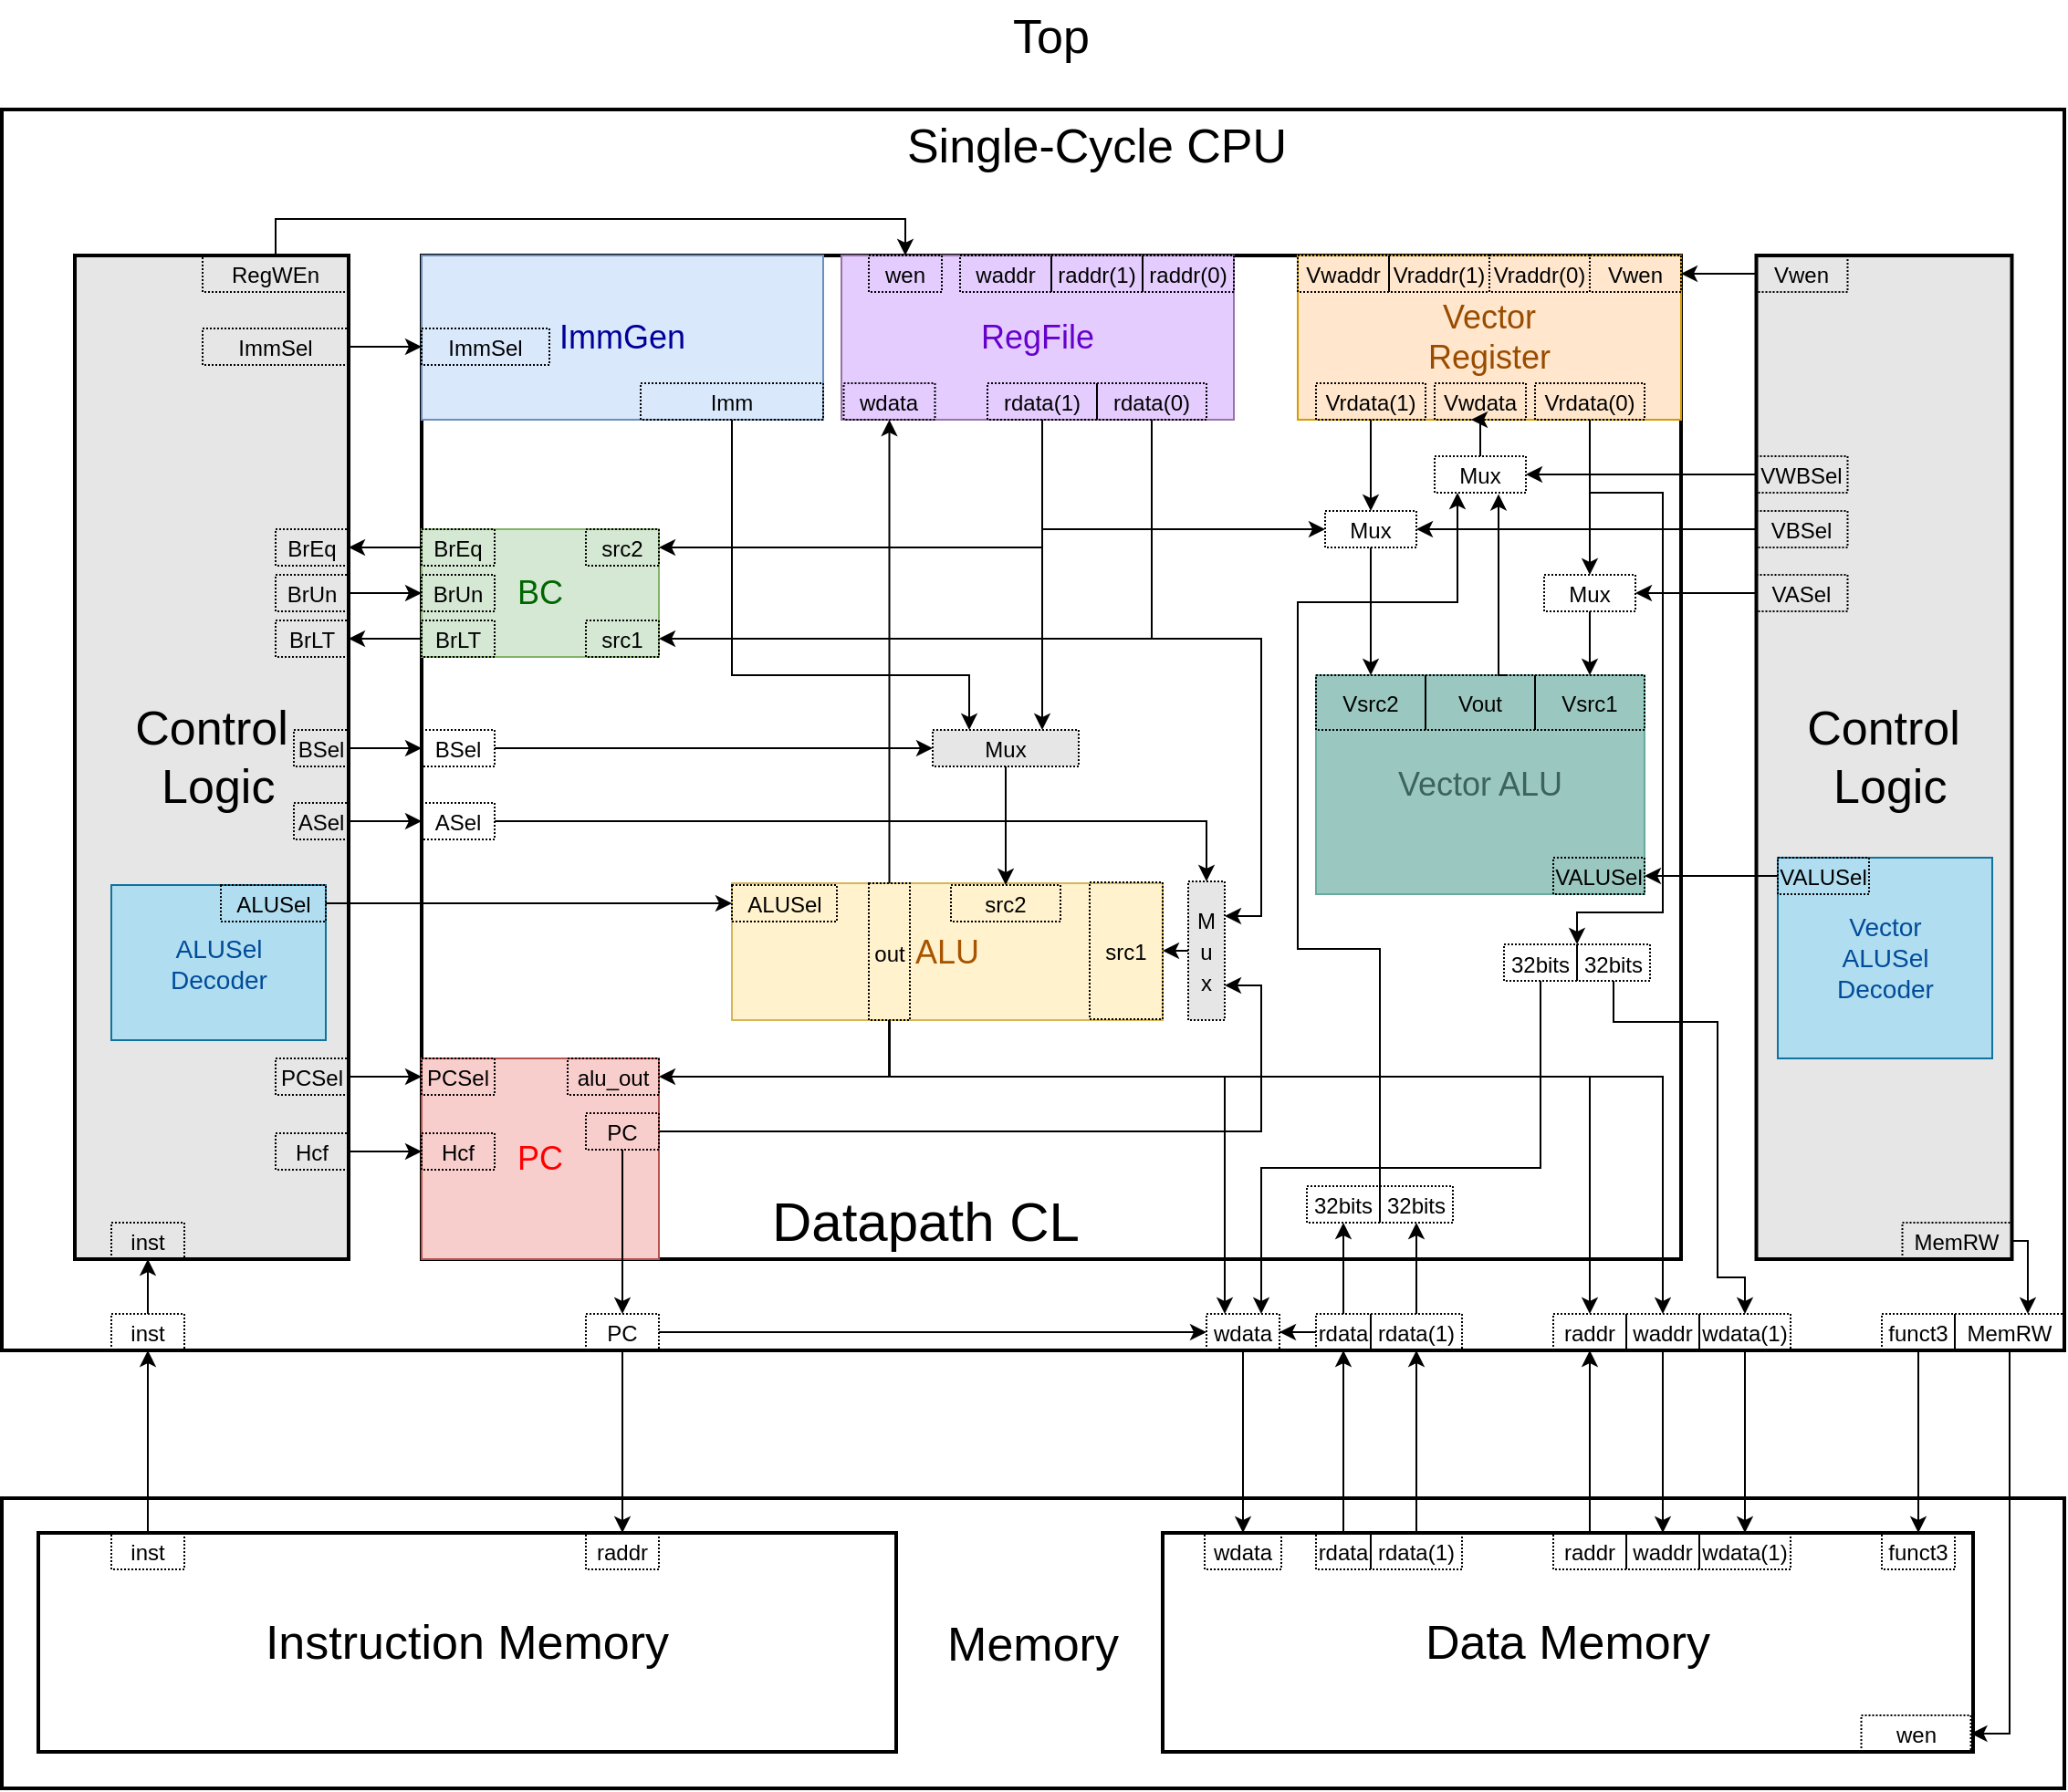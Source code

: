 <mxfile version="17.5.0" type="github">
  <diagram id="aAl8NGysI6btkRrHUJum" name="Page-1">
    <mxGraphModel dx="737" dy="470" grid="1" gridSize="10" guides="1" tooltips="1" connect="1" arrows="1" fold="1" page="1" pageScale="1" pageWidth="827" pageHeight="1169" math="0" shadow="0">
      <root>
        <mxCell id="0" />
        <mxCell id="1" parent="0" />
        <mxCell id="DhozuX8DFhMgj3iLGO0W-5" value="" style="rounded=0;whiteSpace=wrap;html=1;fillColor=none;strokeColor=#000000;strokeWidth=2;" parent="1" vertex="1">
          <mxGeometry x="150" y="160" width="1130" height="680" as="geometry" />
        </mxCell>
        <mxCell id="DhozuX8DFhMgj3iLGO0W-11" value="" style="rounded=0;whiteSpace=wrap;html=1;fontSize=26;fillColor=none;strokeColor=#000000;strokeWidth=2;" parent="1" vertex="1">
          <mxGeometry x="380" y="240" width="690" height="550" as="geometry" />
        </mxCell>
        <mxCell id="DhozuX8DFhMgj3iLGO0W-6" value="&lt;span style=&quot;font-size: 26px&quot;&gt;Memory&lt;/span&gt;" style="rounded=0;whiteSpace=wrap;html=1;fillColor=none;strokeColor=#000000;strokeWidth=2;" parent="1" vertex="1">
          <mxGeometry x="150" y="921" width="1130" height="159" as="geometry" />
        </mxCell>
        <mxCell id="DhozuX8DFhMgj3iLGO0W-8" value="&lt;font style=&quot;font-size: 26px&quot;&gt;Top&lt;/font&gt;" style="text;html=1;strokeColor=none;fillColor=none;align=center;verticalAlign=middle;whiteSpace=wrap;rounded=0;" parent="1" vertex="1">
          <mxGeometry x="685" y="100" width="80" height="40" as="geometry" />
        </mxCell>
        <mxCell id="DhozuX8DFhMgj3iLGO0W-9" value="&lt;font style=&quot;font-size: 26px&quot;&gt;Single-Cycle CPU&lt;/font&gt;" style="text;html=1;strokeColor=none;fillColor=none;align=center;verticalAlign=middle;whiteSpace=wrap;rounded=0;" parent="1" vertex="1">
          <mxGeometry x="630" y="160" width="240" height="40" as="geometry" />
        </mxCell>
        <mxCell id="DhozuX8DFhMgj3iLGO0W-10" value="&lt;span style=&quot;font-family: &amp;#34;helvetica&amp;#34;&quot;&gt;Control&lt;br&gt;&amp;nbsp;&lt;/span&gt;&lt;span style=&quot;font-family: &amp;#34;helvetica&amp;#34;&quot;&gt;Logic&lt;/span&gt;" style="rounded=0;whiteSpace=wrap;html=1;fontSize=26;strokeWidth=2;fillColor=#E6E6E6;strokeColor=default;" parent="1" vertex="1">
          <mxGeometry x="190" y="240" width="150" height="550" as="geometry" />
        </mxCell>
        <mxCell id="DhozuX8DFhMgj3iLGO0W-12" value="Instruction Memory" style="rounded=0;whiteSpace=wrap;html=1;fontSize=26;fillColor=none;strokeColor=#000000;strokeWidth=2;" parent="1" vertex="1">
          <mxGeometry x="170" y="940" width="470" height="120" as="geometry" />
        </mxCell>
        <mxCell id="DhozuX8DFhMgj3iLGO0W-13" value="Data Memory" style="rounded=0;whiteSpace=wrap;html=1;fontSize=26;fillColor=none;strokeColor=#000000;strokeWidth=2;" parent="1" vertex="1">
          <mxGeometry x="786" y="940" width="444" height="120" as="geometry" />
        </mxCell>
        <mxCell id="DhozuX8DFhMgj3iLGO0W-33" value="&lt;font style=&quot;font-size: 18px&quot; color=&quot;#ff0000&quot;&gt;PC&lt;/font&gt;" style="rounded=0;whiteSpace=wrap;html=1;labelBorderColor=none;fontSize=12;fillColor=#f8cecc;strokeColor=#b85450;" parent="1" vertex="1">
          <mxGeometry x="380" y="680" width="130" height="110" as="geometry" />
        </mxCell>
        <mxCell id="DhozuX8DFhMgj3iLGO0W-72" value="&lt;font style=&quot;font-size: 18px&quot; color=&quot;#000099&quot;&gt;ImmGen&lt;/font&gt;" style="rounded=0;whiteSpace=wrap;html=1;labelBorderColor=none;fontSize=12;fillColor=#dae8fc;strokeColor=#6c8ebf;" parent="1" vertex="1">
          <mxGeometry x="380" y="240" width="220" height="90" as="geometry" />
        </mxCell>
        <mxCell id="DhozuX8DFhMgj3iLGO0W-88" value="&lt;font style=&quot;font-size: 18px&quot; color=&quot;#6600cc&quot;&gt;RegFile&lt;/font&gt;" style="rounded=0;whiteSpace=wrap;html=1;labelBorderColor=none;fontSize=18;strokeColor=#9673a6;fillColor=#E5CCFF;" parent="1" vertex="1">
          <mxGeometry x="610" y="240" width="215" height="90" as="geometry" />
        </mxCell>
        <mxCell id="DhozuX8DFhMgj3iLGO0W-107" value="&lt;font color=&quot;#a85400&quot;&gt;ALU&lt;/font&gt;" style="rounded=0;whiteSpace=wrap;html=1;labelBorderColor=none;fontSize=18;strokeColor=#d6b656;fillColor=#fff2cc;" parent="1" vertex="1">
          <mxGeometry x="550" y="584" width="236" height="75" as="geometry" />
        </mxCell>
        <mxCell id="a9uXf7C-37rBB2R2cqms-1" value="&lt;font style=&quot;font-size: 14px&quot; color=&quot;#004c99&quot;&gt;ALUSel &lt;br&gt;Decoder&lt;/font&gt;" style="rounded=0;whiteSpace=wrap;html=1;fillColor=#b1ddf0;strokeColor=#10739e;" parent="1" vertex="1">
          <mxGeometry x="210" y="585" width="117.5" height="85" as="geometry" />
        </mxCell>
        <mxCell id="b0hiGt_KXSGvF1g9S41a-4" value="&lt;font style=&quot;font-size: 18px&quot; color=&quot;#994c00&quot;&gt;Vector&lt;br&gt;Register&lt;br&gt;&lt;/font&gt;" style="rounded=0;whiteSpace=wrap;html=1;labelBorderColor=none;fontSize=18;strokeColor=#d79b00;fillColor=#ffe6cc;" parent="1" vertex="1">
          <mxGeometry x="860" y="240" width="210" height="90" as="geometry" />
        </mxCell>
        <mxCell id="b0hiGt_KXSGvF1g9S41a-6" value="&lt;font color=&quot;#3c635c&quot;&gt;Vector ALU&lt;/font&gt;" style="rounded=0;whiteSpace=wrap;html=1;labelBorderColor=none;fontSize=18;strokeColor=#67AB9F;fillColor=#9AC7BF;" parent="1" vertex="1">
          <mxGeometry x="870" y="470" width="180" height="120" as="geometry" />
        </mxCell>
        <mxCell id="b0hiGt_KXSGvF1g9S41a-12" value="&lt;span style=&quot;color: rgb(0 , 0 , 0) ; font-family: &amp;#34;helvetica&amp;#34; ; font-style: normal ; font-weight: 400 ; letter-spacing: normal ; text-align: center ; text-indent: 0px ; text-transform: none ; word-spacing: 0px ; display: inline ; float: none&quot;&gt;&lt;font style=&quot;font-size: 30px&quot;&gt;Datapath CL&lt;/font&gt;&lt;/span&gt;" style="text;whiteSpace=wrap;html=1;fontSize=40;fontColor=#3C635C;" parent="1" vertex="1">
          <mxGeometry x="570" y="735" width="240" height="50" as="geometry" />
        </mxCell>
        <mxCell id="b0hiGt_KXSGvF1g9S41a-23" style="edgeStyle=orthogonalEdgeStyle;rounded=0;orthogonalLoop=1;jettySize=auto;html=1;entryX=0.5;entryY=0;entryDx=0;entryDy=0;fontSize=40;fontColor=#3C635C;" parent="1" source="b0hiGt_KXSGvF1g9S41a-19" target="b0hiGt_KXSGvF1g9S41a-21" edge="1">
          <mxGeometry relative="1" as="geometry">
            <Array as="points">
              <mxPoint x="300" y="220" />
              <mxPoint x="645" y="220" />
            </Array>
          </mxGeometry>
        </mxCell>
        <mxCell id="b0hiGt_KXSGvF1g9S41a-19" value="&lt;span style=&quot;color: rgb(0 , 0 , 0) ; font-size: 12px&quot;&gt;RegWEn&lt;/span&gt;" style="rounded=0;whiteSpace=wrap;html=1;labelBorderColor=none;fontSize=14;fontColor=#A680B8;fillColor=none;dashed=1;dashPattern=1 1;" parent="1" vertex="1">
          <mxGeometry x="260" y="240" width="80" height="20" as="geometry" />
        </mxCell>
        <mxCell id="b0hiGt_KXSGvF1g9S41a-21" value="&lt;span style=&quot;color: rgb(0 , 0 , 0) ; font-size: 12px&quot;&gt;wen&lt;/span&gt;" style="rounded=0;whiteSpace=wrap;html=1;labelBorderColor=none;fontSize=14;fontColor=#A680B8;fillColor=none;dashed=1;dashPattern=1 1;" parent="1" vertex="1">
          <mxGeometry x="625" y="240" width="40" height="20" as="geometry" />
        </mxCell>
        <mxCell id="b0hiGt_KXSGvF1g9S41a-26" style="edgeStyle=orthogonalEdgeStyle;rounded=0;orthogonalLoop=1;jettySize=auto;html=1;fontSize=40;fontColor=#004C99;" parent="1" source="b0hiGt_KXSGvF1g9S41a-24" target="b0hiGt_KXSGvF1g9S41a-25" edge="1">
          <mxGeometry relative="1" as="geometry" />
        </mxCell>
        <mxCell id="b0hiGt_KXSGvF1g9S41a-24" value="&lt;span style=&quot;color: rgb(0 , 0 , 0) ; font-size: 12px&quot;&gt;ALUSel&lt;/span&gt;" style="rounded=0;whiteSpace=wrap;html=1;labelBorderColor=none;fontSize=14;fontColor=#A680B8;fillColor=none;dashed=1;dashPattern=1 1;" parent="1" vertex="1">
          <mxGeometry x="270" y="585" width="57.5" height="20" as="geometry" />
        </mxCell>
        <mxCell id="b0hiGt_KXSGvF1g9S41a-25" value="&lt;span style=&quot;color: rgb(0 , 0 , 0) ; font-size: 12px&quot;&gt;ALUSel&lt;/span&gt;" style="rounded=0;whiteSpace=wrap;html=1;labelBorderColor=none;fontSize=14;fontColor=#A680B8;fillColor=none;dashed=1;dashPattern=1 1;" parent="1" vertex="1">
          <mxGeometry x="550" y="585" width="57.5" height="20" as="geometry" />
        </mxCell>
        <mxCell id="b0hiGt_KXSGvF1g9S41a-119" style="edgeStyle=orthogonalEdgeStyle;rounded=0;orthogonalLoop=1;jettySize=auto;html=1;exitX=0.5;exitY=1;exitDx=0;exitDy=0;entryX=1;entryY=0.5;entryDx=0;entryDy=0;fontSize=40;fontColor=#004C99;" parent="1" source="b0hiGt_KXSGvF1g9S41a-27" target="b0hiGt_KXSGvF1g9S41a-43" edge="1">
          <mxGeometry relative="1" as="geometry" />
        </mxCell>
        <mxCell id="b0hiGt_KXSGvF1g9S41a-126" style="edgeStyle=orthogonalEdgeStyle;rounded=0;orthogonalLoop=1;jettySize=auto;html=1;fontSize=40;fontColor=#004C99;" parent="1" source="b0hiGt_KXSGvF1g9S41a-27" target="b0hiGt_KXSGvF1g9S41a-122" edge="1">
          <mxGeometry relative="1" as="geometry">
            <Array as="points">
              <mxPoint x="720" y="370" />
              <mxPoint x="720" y="370" />
            </Array>
          </mxGeometry>
        </mxCell>
        <mxCell id="F9InCecKEHfJbYSXSyen-37" style="edgeStyle=orthogonalEdgeStyle;rounded=0;orthogonalLoop=1;jettySize=auto;html=1;entryX=0;entryY=0.5;entryDx=0;entryDy=0;fontSize=40;fontColor=#004C99;" edge="1" parent="1" source="b0hiGt_KXSGvF1g9S41a-27" target="F9InCecKEHfJbYSXSyen-31">
          <mxGeometry relative="1" as="geometry">
            <Array as="points">
              <mxPoint x="720" y="390" />
            </Array>
          </mxGeometry>
        </mxCell>
        <mxCell id="b0hiGt_KXSGvF1g9S41a-27" value="&lt;font color=&quot;#000000&quot;&gt;&lt;span style=&quot;font-size: 12px&quot;&gt;rdata(1)&lt;/span&gt;&lt;/font&gt;" style="rounded=0;whiteSpace=wrap;html=1;labelBorderColor=none;fontSize=14;fontColor=#A680B8;fillColor=none;dashed=1;dashPattern=1 1;" parent="1" vertex="1">
          <mxGeometry x="690" y="310" width="60" height="20" as="geometry" />
        </mxCell>
        <mxCell id="b0hiGt_KXSGvF1g9S41a-121" style="edgeStyle=orthogonalEdgeStyle;rounded=0;orthogonalLoop=1;jettySize=auto;html=1;entryX=1;entryY=0.5;entryDx=0;entryDy=0;fontSize=40;fontColor=#004C99;" parent="1" source="b0hiGt_KXSGvF1g9S41a-28" target="b0hiGt_KXSGvF1g9S41a-42" edge="1">
          <mxGeometry relative="1" as="geometry">
            <Array as="points">
              <mxPoint x="780" y="450" />
            </Array>
          </mxGeometry>
        </mxCell>
        <mxCell id="b0hiGt_KXSGvF1g9S41a-132" style="edgeStyle=orthogonalEdgeStyle;rounded=0;orthogonalLoop=1;jettySize=auto;html=1;entryX=1;entryY=0.25;entryDx=0;entryDy=0;fontSize=40;fontColor=#004C99;" parent="1" source="b0hiGt_KXSGvF1g9S41a-28" target="b0hiGt_KXSGvF1g9S41a-128" edge="1">
          <mxGeometry relative="1" as="geometry">
            <Array as="points">
              <mxPoint x="780" y="450" />
              <mxPoint x="840" y="450" />
              <mxPoint x="840" y="602" />
            </Array>
          </mxGeometry>
        </mxCell>
        <mxCell id="b0hiGt_KXSGvF1g9S41a-28" value="&lt;font color=&quot;#000000&quot;&gt;&lt;span style=&quot;font-size: 12px&quot;&gt;rdata(0)&lt;/span&gt;&lt;/font&gt;" style="rounded=0;whiteSpace=wrap;html=1;labelBorderColor=none;fontSize=14;fontColor=#A680B8;fillColor=none;dashed=1;dashPattern=1 1;" parent="1" vertex="1">
          <mxGeometry x="750" y="310" width="60" height="20" as="geometry" />
        </mxCell>
        <mxCell id="b0hiGt_KXSGvF1g9S41a-30" value="&lt;font color=&quot;#000000&quot;&gt;&lt;span style=&quot;font-size: 12px&quot;&gt;raddr(1)&lt;/span&gt;&lt;/font&gt;" style="rounded=0;whiteSpace=wrap;html=1;labelBorderColor=none;fontSize=14;fontColor=#A680B8;fillColor=none;dashed=1;dashPattern=1 1;" parent="1" vertex="1">
          <mxGeometry x="725" y="240" width="50" height="20" as="geometry" />
        </mxCell>
        <mxCell id="b0hiGt_KXSGvF1g9S41a-31" value="&lt;font color=&quot;#000000&quot;&gt;&lt;span style=&quot;font-size: 12px&quot;&gt;raddr(0)&lt;/span&gt;&lt;/font&gt;" style="rounded=0;whiteSpace=wrap;html=1;labelBorderColor=none;fontSize=14;fontColor=#A680B8;fillColor=none;dashed=1;dashPattern=1 1;" parent="1" vertex="1">
          <mxGeometry x="775" y="240" width="50" height="20" as="geometry" />
        </mxCell>
        <mxCell id="b0hiGt_KXSGvF1g9S41a-32" value="&lt;font color=&quot;#000000&quot;&gt;&lt;span style=&quot;font-size: 12px&quot;&gt;waddr&lt;/span&gt;&lt;/font&gt;" style="rounded=0;whiteSpace=wrap;html=1;labelBorderColor=none;fontSize=14;fontColor=#A680B8;fillColor=none;dashed=1;dashPattern=1 1;" parent="1" vertex="1">
          <mxGeometry x="675" y="240" width="50" height="20" as="geometry" />
        </mxCell>
        <mxCell id="b0hiGt_KXSGvF1g9S41a-33" value="&lt;font color=&quot;#000000&quot;&gt;&lt;span style=&quot;font-size: 12px&quot;&gt;wdata&lt;/span&gt;&lt;/font&gt;" style="rounded=0;whiteSpace=wrap;html=1;labelBorderColor=none;fontSize=14;fontColor=#A680B8;fillColor=none;dashed=1;dashPattern=1 1;" parent="1" vertex="1">
          <mxGeometry x="611.25" y="310" width="50" height="20" as="geometry" />
        </mxCell>
        <mxCell id="b0hiGt_KXSGvF1g9S41a-36" value="&lt;font color=&quot;#000000&quot;&gt;&lt;span style=&quot;font-size: 12px&quot;&gt;src1&lt;/span&gt;&lt;/font&gt;" style="rounded=0;whiteSpace=wrap;html=1;labelBorderColor=none;fontSize=14;fontColor=#A680B8;fillColor=none;dashed=1;dashPattern=1 1;" parent="1" vertex="1">
          <mxGeometry x="746" y="583.5" width="40" height="75" as="geometry" />
        </mxCell>
        <mxCell id="b0hiGt_KXSGvF1g9S41a-41" value="&lt;font color=&quot;#006600&quot;&gt;BC&lt;/font&gt;" style="rounded=0;whiteSpace=wrap;html=1;labelBorderColor=none;fontSize=18;strokeColor=#82b366;fillColor=#d5e8d4;" parent="1" vertex="1">
          <mxGeometry x="380" y="390" width="130" height="70" as="geometry" />
        </mxCell>
        <mxCell id="b0hiGt_KXSGvF1g9S41a-42" value="&lt;font color=&quot;#000000&quot;&gt;&lt;span style=&quot;font-size: 12px&quot;&gt;src1&lt;/span&gt;&lt;/font&gt;" style="rounded=0;whiteSpace=wrap;html=1;labelBorderColor=none;fontSize=14;fontColor=#A680B8;fillColor=none;dashed=1;dashPattern=1 1;" parent="1" vertex="1">
          <mxGeometry x="470" y="440" width="40" height="20" as="geometry" />
        </mxCell>
        <mxCell id="b0hiGt_KXSGvF1g9S41a-43" value="&lt;font color=&quot;#000000&quot;&gt;&lt;span style=&quot;font-size: 12px&quot;&gt;src2&lt;/span&gt;&lt;/font&gt;" style="rounded=0;whiteSpace=wrap;html=1;labelBorderColor=none;fontSize=14;fontColor=#A680B8;fillColor=none;dashed=1;dashPattern=1 1;" parent="1" vertex="1">
          <mxGeometry x="470" y="390" width="40" height="20" as="geometry" />
        </mxCell>
        <mxCell id="b0hiGt_KXSGvF1g9S41a-51" style="edgeStyle=orthogonalEdgeStyle;rounded=0;orthogonalLoop=1;jettySize=auto;html=1;exitX=0;exitY=0.5;exitDx=0;exitDy=0;fontSize=40;fontColor=#004C99;" parent="1" source="b0hiGt_KXSGvF1g9S41a-44" target="b0hiGt_KXSGvF1g9S41a-48" edge="1">
          <mxGeometry relative="1" as="geometry" />
        </mxCell>
        <mxCell id="b0hiGt_KXSGvF1g9S41a-44" value="&lt;font color=&quot;#000000&quot;&gt;&lt;span style=&quot;font-size: 12px&quot;&gt;BrLT&lt;/span&gt;&lt;/font&gt;" style="rounded=0;whiteSpace=wrap;html=1;labelBorderColor=none;fontSize=14;fontColor=#A680B8;fillColor=none;dashed=1;dashPattern=1 1;" parent="1" vertex="1">
          <mxGeometry x="380" y="440" width="40" height="20" as="geometry" />
        </mxCell>
        <mxCell id="b0hiGt_KXSGvF1g9S41a-50" style="edgeStyle=orthogonalEdgeStyle;rounded=0;orthogonalLoop=1;jettySize=auto;html=1;entryX=1;entryY=0.5;entryDx=0;entryDy=0;fontSize=40;fontColor=#004C99;" parent="1" source="b0hiGt_KXSGvF1g9S41a-45" target="b0hiGt_KXSGvF1g9S41a-49" edge="1">
          <mxGeometry relative="1" as="geometry" />
        </mxCell>
        <mxCell id="b0hiGt_KXSGvF1g9S41a-45" value="&lt;font color=&quot;#000000&quot;&gt;&lt;span style=&quot;font-size: 12px&quot;&gt;BrEq&lt;/span&gt;&lt;/font&gt;" style="rounded=0;whiteSpace=wrap;html=1;labelBorderColor=none;fontSize=14;fontColor=#A680B8;fillColor=none;dashed=1;dashPattern=1 1;" parent="1" vertex="1">
          <mxGeometry x="380" y="390" width="40" height="20" as="geometry" />
        </mxCell>
        <mxCell id="b0hiGt_KXSGvF1g9S41a-48" value="&lt;font color=&quot;#000000&quot;&gt;&lt;span style=&quot;font-size: 12px&quot;&gt;BrLT&lt;/span&gt;&lt;/font&gt;" style="rounded=0;whiteSpace=wrap;html=1;labelBorderColor=none;fontSize=14;fontColor=#A680B8;fillColor=none;dashed=1;dashPattern=1 1;" parent="1" vertex="1">
          <mxGeometry x="300" y="440" width="40" height="20" as="geometry" />
        </mxCell>
        <mxCell id="b0hiGt_KXSGvF1g9S41a-49" value="&lt;font color=&quot;#000000&quot;&gt;&lt;span style=&quot;font-size: 12px&quot;&gt;BrEq&lt;/span&gt;&lt;/font&gt;" style="rounded=0;whiteSpace=wrap;html=1;labelBorderColor=none;fontSize=14;fontColor=#A680B8;fillColor=none;dashed=1;dashPattern=1 1;" parent="1" vertex="1">
          <mxGeometry x="300" y="390" width="40" height="20" as="geometry" />
        </mxCell>
        <mxCell id="b0hiGt_KXSGvF1g9S41a-53" style="edgeStyle=orthogonalEdgeStyle;rounded=0;orthogonalLoop=1;jettySize=auto;html=1;entryX=0.5;entryY=1;entryDx=0;entryDy=0;fontSize=40;fontColor=#004C99;" parent="1" source="b0hiGt_KXSGvF1g9S41a-52" target="b0hiGt_KXSGvF1g9S41a-33" edge="1">
          <mxGeometry relative="1" as="geometry" />
        </mxCell>
        <mxCell id="b0hiGt_KXSGvF1g9S41a-77" style="edgeStyle=orthogonalEdgeStyle;rounded=0;orthogonalLoop=1;jettySize=auto;html=1;exitX=0.5;exitY=1;exitDx=0;exitDy=0;entryX=1;entryY=0.5;entryDx=0;entryDy=0;fontSize=40;fontColor=#004C99;" parent="1" source="b0hiGt_KXSGvF1g9S41a-52" target="b0hiGt_KXSGvF1g9S41a-76" edge="1">
          <mxGeometry relative="1" as="geometry" />
        </mxCell>
        <mxCell id="b0hiGt_KXSGvF1g9S41a-156" style="edgeStyle=orthogonalEdgeStyle;rounded=0;orthogonalLoop=1;jettySize=auto;html=1;entryX=0.5;entryY=0;entryDx=0;entryDy=0;fontSize=40;fontColor=#004C99;" parent="1" source="b0hiGt_KXSGvF1g9S41a-52" target="b0hiGt_KXSGvF1g9S41a-148" edge="1">
          <mxGeometry relative="1" as="geometry">
            <Array as="points">
              <mxPoint x="636" y="690" />
              <mxPoint x="1060" y="690" />
            </Array>
          </mxGeometry>
        </mxCell>
        <mxCell id="F9InCecKEHfJbYSXSyen-1" style="edgeStyle=orthogonalEdgeStyle;rounded=0;orthogonalLoop=1;jettySize=auto;html=1;entryX=0.25;entryY=0;entryDx=0;entryDy=0;fontSize=40;fontColor=#004C99;" edge="1" parent="1" source="b0hiGt_KXSGvF1g9S41a-52" target="b0hiGt_KXSGvF1g9S41a-152">
          <mxGeometry relative="1" as="geometry">
            <Array as="points">
              <mxPoint x="636" y="690" />
              <mxPoint x="820" y="690" />
              <mxPoint x="820" y="820" />
            </Array>
          </mxGeometry>
        </mxCell>
        <mxCell id="F9InCecKEHfJbYSXSyen-2" style="edgeStyle=orthogonalEdgeStyle;rounded=0;orthogonalLoop=1;jettySize=auto;html=1;fontSize=40;fontColor=#004C99;" edge="1" parent="1" source="b0hiGt_KXSGvF1g9S41a-52" target="b0hiGt_KXSGvF1g9S41a-163">
          <mxGeometry relative="1" as="geometry">
            <mxPoint x="1020" y="800" as="targetPoint" />
            <Array as="points">
              <mxPoint x="636" y="690" />
              <mxPoint x="1020" y="690" />
            </Array>
          </mxGeometry>
        </mxCell>
        <mxCell id="b0hiGt_KXSGvF1g9S41a-52" value="&lt;font color=&quot;#000000&quot;&gt;&lt;span style=&quot;font-size: 12px&quot;&gt;out&lt;/span&gt;&lt;/font&gt;" style="rounded=0;whiteSpace=wrap;html=1;labelBorderColor=none;fontSize=14;fontColor=#A680B8;fillColor=none;dashed=1;dashPattern=1 1;" parent="1" vertex="1">
          <mxGeometry x="625" y="584" width="22.5" height="75" as="geometry" />
        </mxCell>
        <mxCell id="b0hiGt_KXSGvF1g9S41a-56" style="edgeStyle=orthogonalEdgeStyle;rounded=0;orthogonalLoop=1;jettySize=auto;html=1;fontSize=40;fontColor=#004C99;" parent="1" source="b0hiGt_KXSGvF1g9S41a-54" target="b0hiGt_KXSGvF1g9S41a-55" edge="1">
          <mxGeometry relative="1" as="geometry" />
        </mxCell>
        <mxCell id="b0hiGt_KXSGvF1g9S41a-54" value="&lt;font color=&quot;#000000&quot; style=&quot;font-size: 12px&quot;&gt;ImmSel&lt;/font&gt;" style="rounded=0;whiteSpace=wrap;html=1;labelBorderColor=none;fontSize=14;fontColor=#A680B8;fillColor=none;dashed=1;dashPattern=1 1;" parent="1" vertex="1">
          <mxGeometry x="260" y="280" width="80" height="20" as="geometry" />
        </mxCell>
        <mxCell id="b0hiGt_KXSGvF1g9S41a-55" value="&lt;font color=&quot;#000000&quot; style=&quot;font-size: 12px&quot;&gt;ImmSel&lt;/font&gt;" style="rounded=0;whiteSpace=wrap;html=1;labelBorderColor=none;fontSize=14;fontColor=#A680B8;fillColor=none;dashed=1;dashPattern=1 1;" parent="1" vertex="1">
          <mxGeometry x="380" y="280" width="70" height="20" as="geometry" />
        </mxCell>
        <mxCell id="b0hiGt_KXSGvF1g9S41a-127" style="edgeStyle=orthogonalEdgeStyle;rounded=0;orthogonalLoop=1;jettySize=auto;html=1;entryX=0.25;entryY=0;entryDx=0;entryDy=0;fontSize=40;fontColor=#004C99;" parent="1" source="b0hiGt_KXSGvF1g9S41a-57" target="b0hiGt_KXSGvF1g9S41a-122" edge="1">
          <mxGeometry relative="1" as="geometry">
            <Array as="points">
              <mxPoint x="550" y="470" />
              <mxPoint x="680" y="470" />
            </Array>
          </mxGeometry>
        </mxCell>
        <mxCell id="b0hiGt_KXSGvF1g9S41a-57" value="&lt;font color=&quot;#000000&quot; style=&quot;font-size: 12px&quot;&gt;Imm&lt;/font&gt;" style="rounded=0;whiteSpace=wrap;html=1;labelBorderColor=none;fontSize=14;fontColor=#A680B8;fillColor=none;dashed=1;dashPattern=1 1;" parent="1" vertex="1">
          <mxGeometry x="500" y="310" width="100" height="20" as="geometry" />
        </mxCell>
        <mxCell id="b0hiGt_KXSGvF1g9S41a-63" value="&lt;span style=&quot;font-family: &amp;#34;helvetica&amp;#34;&quot;&gt;Control&lt;br&gt;&amp;nbsp;&lt;/span&gt;&lt;span style=&quot;font-family: &amp;#34;helvetica&amp;#34;&quot;&gt;Logic&lt;/span&gt;" style="rounded=0;whiteSpace=wrap;html=1;fontSize=26;fillColor=#E6E6E6;strokeColor=#000000;strokeWidth=2;" parent="1" vertex="1">
          <mxGeometry x="1111.25" y="240" width="140" height="550" as="geometry" />
        </mxCell>
        <mxCell id="b0hiGt_KXSGvF1g9S41a-66" style="edgeStyle=orthogonalEdgeStyle;rounded=0;orthogonalLoop=1;jettySize=auto;html=1;entryX=0;entryY=0.5;entryDx=0;entryDy=0;fontSize=40;fontColor=#004C99;" parent="1" source="b0hiGt_KXSGvF1g9S41a-64" target="b0hiGt_KXSGvF1g9S41a-65" edge="1">
          <mxGeometry relative="1" as="geometry" />
        </mxCell>
        <mxCell id="b0hiGt_KXSGvF1g9S41a-64" value="&lt;span style=&quot;color: rgb(0 , 0 , 0) ; font-size: 12px&quot;&gt;Hcf&lt;/span&gt;" style="rounded=0;whiteSpace=wrap;html=1;labelBorderColor=none;fontSize=14;fontColor=#A680B8;fillColor=none;dashed=1;dashPattern=1 1;" parent="1" vertex="1">
          <mxGeometry x="300" y="721" width="40" height="20" as="geometry" />
        </mxCell>
        <mxCell id="b0hiGt_KXSGvF1g9S41a-65" value="&lt;span style=&quot;color: rgb(0 , 0 , 0) ; font-size: 12px&quot;&gt;Hcf&lt;/span&gt;" style="rounded=0;whiteSpace=wrap;html=1;labelBorderColor=none;fontSize=14;fontColor=#A680B8;fillColor=none;dashed=1;dashPattern=1 1;" parent="1" vertex="1">
          <mxGeometry x="380" y="721" width="40" height="20" as="geometry" />
        </mxCell>
        <mxCell id="b0hiGt_KXSGvF1g9S41a-71" style="edgeStyle=orthogonalEdgeStyle;rounded=0;orthogonalLoop=1;jettySize=auto;html=1;fontSize=40;fontColor=#004C99;" parent="1" source="b0hiGt_KXSGvF1g9S41a-67" target="b0hiGt_KXSGvF1g9S41a-70" edge="1">
          <mxGeometry relative="1" as="geometry" />
        </mxCell>
        <mxCell id="F9InCecKEHfJbYSXSyen-81" style="edgeStyle=orthogonalEdgeStyle;rounded=0;orthogonalLoop=1;jettySize=auto;html=1;entryX=1;entryY=0.75;entryDx=0;entryDy=0;fontSize=30;fontColor=#004C99;" edge="1" parent="1" source="b0hiGt_KXSGvF1g9S41a-67" target="b0hiGt_KXSGvF1g9S41a-128">
          <mxGeometry relative="1" as="geometry" />
        </mxCell>
        <mxCell id="b0hiGt_KXSGvF1g9S41a-67" value="&lt;font color=&quot;#000000&quot; style=&quot;font-size: 12px&quot;&gt;PC&lt;/font&gt;" style="rounded=0;whiteSpace=wrap;html=1;labelBorderColor=none;fontSize=14;fontColor=#A680B8;fillColor=none;dashed=1;dashPattern=1 1;" parent="1" vertex="1">
          <mxGeometry x="470" y="710" width="40" height="20" as="geometry" />
        </mxCell>
        <mxCell id="b0hiGt_KXSGvF1g9S41a-68" value="&lt;font color=&quot;#000000&quot; style=&quot;font-size: 12px&quot;&gt;raddr&lt;/font&gt;" style="rounded=0;whiteSpace=wrap;html=1;labelBorderColor=none;fontSize=14;fontColor=#A680B8;fillColor=none;dashed=1;dashPattern=1 1;" parent="1" vertex="1">
          <mxGeometry x="470" y="940" width="40" height="20" as="geometry" />
        </mxCell>
        <mxCell id="b0hiGt_KXSGvF1g9S41a-72" style="edgeStyle=orthogonalEdgeStyle;rounded=0;orthogonalLoop=1;jettySize=auto;html=1;fontSize=40;fontColor=#004C99;" parent="1" source="b0hiGt_KXSGvF1g9S41a-70" target="b0hiGt_KXSGvF1g9S41a-68" edge="1">
          <mxGeometry relative="1" as="geometry" />
        </mxCell>
        <mxCell id="b0hiGt_KXSGvF1g9S41a-154" style="edgeStyle=orthogonalEdgeStyle;rounded=0;orthogonalLoop=1;jettySize=auto;html=1;exitX=1;exitY=0.5;exitDx=0;exitDy=0;entryX=0;entryY=0.5;entryDx=0;entryDy=0;fontSize=40;fontColor=#004C99;" parent="1" source="b0hiGt_KXSGvF1g9S41a-70" target="b0hiGt_KXSGvF1g9S41a-152" edge="1">
          <mxGeometry relative="1" as="geometry" />
        </mxCell>
        <mxCell id="b0hiGt_KXSGvF1g9S41a-70" value="&lt;font color=&quot;#000000&quot; style=&quot;font-size: 12px&quot;&gt;PC&lt;/font&gt;" style="rounded=0;whiteSpace=wrap;html=1;labelBorderColor=none;fontSize=14;fontColor=#A680B8;fillColor=none;dashed=1;dashPattern=1 1;" parent="1" vertex="1">
          <mxGeometry x="470" y="820" width="40" height="20" as="geometry" />
        </mxCell>
        <mxCell id="b0hiGt_KXSGvF1g9S41a-75" style="edgeStyle=orthogonalEdgeStyle;rounded=0;orthogonalLoop=1;jettySize=auto;html=1;entryX=0;entryY=0.5;entryDx=0;entryDy=0;fontSize=40;fontColor=#004C99;" parent="1" source="b0hiGt_KXSGvF1g9S41a-73" target="b0hiGt_KXSGvF1g9S41a-74" edge="1">
          <mxGeometry relative="1" as="geometry" />
        </mxCell>
        <mxCell id="b0hiGt_KXSGvF1g9S41a-73" value="&lt;span style=&quot;color: rgb(0 , 0 , 0) ; font-size: 12px&quot;&gt;PCSel&lt;/span&gt;" style="rounded=0;whiteSpace=wrap;html=1;labelBorderColor=none;fontSize=14;fontColor=#A680B8;fillColor=none;dashed=1;dashPattern=1 1;" parent="1" vertex="1">
          <mxGeometry x="300" y="680" width="40" height="20" as="geometry" />
        </mxCell>
        <mxCell id="b0hiGt_KXSGvF1g9S41a-74" value="&lt;font color=&quot;#000000&quot; style=&quot;font-size: 12px&quot;&gt;PCSel&lt;/font&gt;" style="rounded=0;whiteSpace=wrap;html=1;labelBorderColor=none;fontSize=14;fontColor=#A680B8;fillColor=none;dashed=1;dashPattern=1 1;" parent="1" vertex="1">
          <mxGeometry x="380" y="680" width="40" height="20" as="geometry" />
        </mxCell>
        <mxCell id="b0hiGt_KXSGvF1g9S41a-76" value="&lt;font color=&quot;#000000&quot; style=&quot;font-size: 12px&quot;&gt;alu_out&lt;/font&gt;" style="rounded=0;whiteSpace=wrap;html=1;labelBorderColor=none;fontSize=14;fontColor=#A680B8;fillColor=none;dashed=1;dashPattern=1 1;" parent="1" vertex="1">
          <mxGeometry x="460" y="680" width="50" height="20" as="geometry" />
        </mxCell>
        <mxCell id="b0hiGt_KXSGvF1g9S41a-82" style="edgeStyle=orthogonalEdgeStyle;rounded=0;orthogonalLoop=1;jettySize=auto;html=1;entryX=0.5;entryY=1;entryDx=0;entryDy=0;fontSize=40;fontColor=#004C99;" parent="1" source="b0hiGt_KXSGvF1g9S41a-80" target="b0hiGt_KXSGvF1g9S41a-81" edge="1">
          <mxGeometry relative="1" as="geometry" />
        </mxCell>
        <mxCell id="b0hiGt_KXSGvF1g9S41a-80" value="&lt;font color=&quot;#000000&quot; style=&quot;font-size: 12px&quot;&gt;inst&lt;/font&gt;" style="rounded=0;whiteSpace=wrap;html=1;labelBorderColor=none;fontSize=14;fontColor=#A680B8;fillColor=none;dashed=1;dashPattern=1 1;" parent="1" vertex="1">
          <mxGeometry x="210" y="940" width="40" height="20" as="geometry" />
        </mxCell>
        <mxCell id="b0hiGt_KXSGvF1g9S41a-84" style="edgeStyle=orthogonalEdgeStyle;rounded=0;orthogonalLoop=1;jettySize=auto;html=1;exitX=0.5;exitY=0;exitDx=0;exitDy=0;entryX=0.5;entryY=1;entryDx=0;entryDy=0;fontSize=40;fontColor=#004C99;" parent="1" source="b0hiGt_KXSGvF1g9S41a-81" target="b0hiGt_KXSGvF1g9S41a-83" edge="1">
          <mxGeometry relative="1" as="geometry" />
        </mxCell>
        <mxCell id="b0hiGt_KXSGvF1g9S41a-81" value="&lt;font color=&quot;#000000&quot; style=&quot;font-size: 12px&quot;&gt;inst&lt;/font&gt;" style="rounded=0;whiteSpace=wrap;html=1;labelBorderColor=none;fontSize=14;fontColor=#A680B8;fillColor=none;dashed=1;dashPattern=1 1;" parent="1" vertex="1">
          <mxGeometry x="210" y="820" width="40" height="20" as="geometry" />
        </mxCell>
        <mxCell id="b0hiGt_KXSGvF1g9S41a-83" value="&lt;font color=&quot;#000000&quot; style=&quot;font-size: 12px&quot;&gt;inst&lt;/font&gt;" style="rounded=0;whiteSpace=wrap;html=1;labelBorderColor=none;fontSize=14;fontColor=#A680B8;fillColor=none;dashed=1;dashPattern=1 1;" parent="1" vertex="1">
          <mxGeometry x="210" y="770" width="40" height="20" as="geometry" />
        </mxCell>
        <mxCell id="b0hiGt_KXSGvF1g9S41a-85" value="&lt;font color=&quot;#000000&quot;&gt;&lt;span style=&quot;font-size: 12px&quot;&gt;src2&lt;/span&gt;&lt;/font&gt;" style="rounded=0;whiteSpace=wrap;html=1;labelBorderColor=none;fontSize=14;fontColor=#A680B8;fillColor=none;dashed=1;dashPattern=1 1;" parent="1" vertex="1">
          <mxGeometry x="670" y="585" width="60" height="20" as="geometry" />
        </mxCell>
        <mxCell id="b0hiGt_KXSGvF1g9S41a-98" style="edgeStyle=orthogonalEdgeStyle;rounded=0;orthogonalLoop=1;jettySize=auto;html=1;entryX=0;entryY=0.5;entryDx=0;entryDy=0;fontSize=40;fontColor=#004C99;" parent="1" source="b0hiGt_KXSGvF1g9S41a-96" target="b0hiGt_KXSGvF1g9S41a-97" edge="1">
          <mxGeometry relative="1" as="geometry" />
        </mxCell>
        <mxCell id="b0hiGt_KXSGvF1g9S41a-96" value="&lt;font color=&quot;#000000&quot;&gt;&lt;span style=&quot;font-size: 12px&quot;&gt;BSel&lt;/span&gt;&lt;/font&gt;&lt;span style=&quot;color: rgba(0 , 0 , 0 , 0) ; font-family: monospace ; font-size: 0px&quot;&gt;%3CmxGraphModel%3E%3Croot%3E%3CmxCell%20id%3D%220%22%2F%3E%3CmxCell%20id%3D%221%22%20parent%3D%220%22%2F%3E%3CmxCell%20id%3D%222%22%20value%3D%22%26lt%3Bfont%20color%3D%26quot%3B%23000000%26quot%3B%26gt%3B%26lt%3Bspan%20style%3D%26quot%3Bfont-size%3A%2012px%26quot%3B%26gt%3BBrLT%26lt%3B%2Fspan%26gt%3B%26lt%3B%2Ffont%26gt%3B%22%20style%3D%22rounded%3D0%3BwhiteSpace%3Dwrap%3Bhtml%3D1%3BlabelBorderColor%3Dnone%3BfontSize%3D14%3BfontColor%3D%23A680B8%3BfillColor%3Dnone%3Bdashed%3D1%3BdashPattern%3D1%201%3B%22%20vertex%3D%221%22%20parent%3D%221%22%3E%3CmxGeometry%20x%3D%22320%22%20y%3D%22180%22%20width%3D%2240%22%20height%3D%2220%22%20as%3D%22geometry%22%2F%3E%3C%2FmxCell%3E%3C%2Froot%3E%3C%2FmxGraphModel%3E&lt;/span&gt;" style="rounded=0;whiteSpace=wrap;html=1;labelBorderColor=none;fontSize=14;fontColor=#A680B8;fillColor=none;dashed=1;dashPattern=1 1;" parent="1" vertex="1">
          <mxGeometry x="310" y="500" width="30" height="20" as="geometry" />
        </mxCell>
        <mxCell id="b0hiGt_KXSGvF1g9S41a-124" style="edgeStyle=orthogonalEdgeStyle;rounded=0;orthogonalLoop=1;jettySize=auto;html=1;fontSize=40;fontColor=#004C99;" parent="1" source="b0hiGt_KXSGvF1g9S41a-97" target="b0hiGt_KXSGvF1g9S41a-122" edge="1">
          <mxGeometry relative="1" as="geometry" />
        </mxCell>
        <mxCell id="b0hiGt_KXSGvF1g9S41a-97" value="&lt;font color=&quot;#000000&quot;&gt;&lt;span style=&quot;font-size: 12px&quot;&gt;BSel&lt;/span&gt;&lt;/font&gt;&lt;span style=&quot;color: rgba(0 , 0 , 0 , 0) ; font-family: monospace ; font-size: 0px&quot;&gt;%3CmxGraphModel%3E%3Croot%3E%3CmxCell%20id%3D%220%22%2F%3E%3CmxCell%20id%3D%221%22%20parent%3D%220%22%2F%3E%3CmxCell%20id%3D%222%22%20value%3D%22%26lt%3Bfont%20color%3D%26quot%3B%23000000%26quot%3B%26gt%3B%26lt%3Bspan%20style%3D%26quot%3Bfont-size%3A%2012px%26quot%3B%26gt%3BBrLT%26lt%3B%2Fspan%26gt%3B%26lt%3B%2Ffont%26gt%3B%22%20style%3D%22rounded%3D0%3BwhiteSpace%3Dwrap%3Bhtml%3D1%3BlabelBorderColor%3Dnone%3BfontSize%3D14%3BfontColor%3D%23A680B8%3BfillColor%3Dnone%3Bdashed%3D1%3BdashPattern%3D1%201%3B%22%20vertex%3D%221%22%20parent%3D%221%22%3E%3CmxGeometry%20x%3D%22320%22%20y%3D%22180%22%20width%3D%2240%22%20height%3D%2220%22%20as%3D%22geometry%22%2F%3E%3C%2FmxCell%3E%3C%2Froot%3E%3C%2FmxGraphModel%3E&lt;/span&gt;" style="rounded=0;whiteSpace=wrap;html=1;labelBorderColor=none;fontSize=14;fontColor=#A680B8;fillColor=none;dashed=1;dashPattern=1 1;" parent="1" vertex="1">
          <mxGeometry x="380" y="500" width="40" height="20" as="geometry" />
        </mxCell>
        <mxCell id="b0hiGt_KXSGvF1g9S41a-113" style="edgeStyle=orthogonalEdgeStyle;rounded=0;orthogonalLoop=1;jettySize=auto;html=1;entryX=0;entryY=0.5;entryDx=0;entryDy=0;fontSize=40;fontColor=#004C99;" parent="1" source="b0hiGt_KXSGvF1g9S41a-111" target="b0hiGt_KXSGvF1g9S41a-112" edge="1">
          <mxGeometry relative="1" as="geometry" />
        </mxCell>
        <mxCell id="b0hiGt_KXSGvF1g9S41a-111" value="&lt;font color=&quot;#000000&quot;&gt;&lt;span style=&quot;font-size: 12px&quot;&gt;ASel&lt;/span&gt;&lt;/font&gt;&lt;span style=&quot;color: rgba(0 , 0 , 0 , 0) ; font-family: monospace ; font-size: 0px&quot;&gt;%3CmxGraphModel%3E%3Croot%3E%3CmxCell%20id%3D%220%22%2F%3E%3CmxCell%20id%3D%221%22%20parent%3D%220%22%2F%3E%3CmxCell%20id%3D%222%22%20value%3D%22%26lt%3Bfont%20color%3D%26quot%3B%23000000%26quot%3B%26gt%3B%26lt%3Bspan%20style%3D%26quot%3Bfont-size%3A%2012px%26quot%3B%26gt%3BBrLT%26lt%3B%2Fspan%26gt%3B%26lt%3B%2Ffont%26gt%3B%22%20style%3D%22rounded%3D0%3BwhiteSpace%3Dwrap%3Bhtml%3D1%3BlabelBorderColor%3Dnone%3BfontSize%3D14%3BfontColor%3D%23A680B8%3BfillColor%3Dnone%3Bdashed%3D1%3BdashPattern%3D1%201%3B%22%20vertex%3D%221%22%20parent%3D%221%22%3E%3CmxGeometry%20x%3D%22320%22%20y%3D%22180%22%20width%3D%2240%22%20height%3D%2220%22%20as%3D%22geometry%22%2F%3E%3C%2FmxCell%3E%3C%2Froot%3E%3C%2FmxGraphModel%3E&lt;/span&gt;" style="rounded=0;whiteSpace=wrap;html=1;labelBorderColor=none;fontSize=14;fontColor=#A680B8;fillColor=none;dashed=1;dashPattern=1 1;" parent="1" vertex="1">
          <mxGeometry x="310" y="540" width="30" height="20" as="geometry" />
        </mxCell>
        <mxCell id="b0hiGt_KXSGvF1g9S41a-130" style="edgeStyle=orthogonalEdgeStyle;rounded=0;orthogonalLoop=1;jettySize=auto;html=1;fontSize=40;fontColor=#004C99;" parent="1" source="b0hiGt_KXSGvF1g9S41a-112" target="b0hiGt_KXSGvF1g9S41a-128" edge="1">
          <mxGeometry relative="1" as="geometry" />
        </mxCell>
        <mxCell id="b0hiGt_KXSGvF1g9S41a-112" value="&lt;font color=&quot;#000000&quot;&gt;&lt;span style=&quot;font-size: 12px&quot;&gt;ASel&lt;/span&gt;&lt;/font&gt;&lt;span style=&quot;color: rgba(0 , 0 , 0 , 0) ; font-family: monospace ; font-size: 0px&quot;&gt;%3CmxGraphModel%3E%3Croot%3E%3CmxCell%20id%3D%220%22%2F%3E%3CmxCell%20id%3D%221%22%20parent%3D%220%22%2F%3E%3CmxCell%20id%3D%222%22%20value%3D%22%26lt%3Bfont%20color%3D%26quot%3B%23000000%26quot%3B%26gt%3B%26lt%3Bspan%20style%3D%26quot%3Bfont-size%3A%2012px%26quot%3B%26gt%3BBrLT%26lt%3B%2Fspan%26gt%3B%26lt%3B%2Ffont%26gt%3B%22%20style%3D%22rounded%3D0%3BwhiteSpace%3Dwrap%3Bhtml%3D1%3BlabelBorderColor%3Dnone%3BfontSize%3D14%3BfontColor%3D%23A680B8%3BfillColor%3Dnone%3Bdashed%3D1%3BdashPattern%3D1%201%3B%22%20vertex%3D%221%22%20parent%3D%221%22%3E%3CmxGeometry%20x%3D%22320%22%20y%3D%22180%22%20width%3D%2240%22%20height%3D%2220%22%20as%3D%22geometry%22%2F%3E%3C%2FmxCell%3E%3C%2Froot%3E%3C%2FmxGraphModel%3E&lt;/span&gt;" style="rounded=0;whiteSpace=wrap;html=1;labelBorderColor=none;fontSize=14;fontColor=#A680B8;fillColor=none;dashed=1;dashPattern=1 1;" parent="1" vertex="1">
          <mxGeometry x="380" y="540" width="40" height="20" as="geometry" />
        </mxCell>
        <mxCell id="b0hiGt_KXSGvF1g9S41a-123" value="" style="edgeStyle=orthogonalEdgeStyle;rounded=0;orthogonalLoop=1;jettySize=auto;html=1;fontSize=40;fontColor=#004C99;" parent="1" source="b0hiGt_KXSGvF1g9S41a-122" target="b0hiGt_KXSGvF1g9S41a-85" edge="1">
          <mxGeometry relative="1" as="geometry" />
        </mxCell>
        <mxCell id="b0hiGt_KXSGvF1g9S41a-122" value="&lt;font color=&quot;#000000&quot;&gt;&lt;span style=&quot;font-size: 12px&quot;&gt;Mux&lt;/span&gt;&lt;/font&gt;" style="rounded=0;whiteSpace=wrap;html=1;labelBorderColor=none;fontSize=14;fontColor=#A680B8;fillColor=#E6E6E6;dashed=1;dashPattern=1 1;" parent="1" vertex="1">
          <mxGeometry x="660" y="500" width="80" height="20" as="geometry" />
        </mxCell>
        <mxCell id="b0hiGt_KXSGvF1g9S41a-129" style="edgeStyle=orthogonalEdgeStyle;rounded=0;orthogonalLoop=1;jettySize=auto;html=1;fontSize=40;fontColor=#004C99;" parent="1" source="b0hiGt_KXSGvF1g9S41a-128" target="b0hiGt_KXSGvF1g9S41a-36" edge="1">
          <mxGeometry relative="1" as="geometry">
            <Array as="points">
              <mxPoint x="780" y="622" />
              <mxPoint x="780" y="622" />
            </Array>
          </mxGeometry>
        </mxCell>
        <mxCell id="b0hiGt_KXSGvF1g9S41a-128" value="&lt;font color=&quot;#000000&quot;&gt;&lt;span style=&quot;font-size: 12px&quot;&gt;M&lt;br&gt;u&lt;br&gt;x&lt;/span&gt;&lt;/font&gt;" style="rounded=0;whiteSpace=wrap;html=1;labelBorderColor=none;fontSize=14;fontColor=#A680B8;fillColor=#E6E6E6;dashed=1;dashPattern=1 1;" parent="1" vertex="1">
          <mxGeometry x="800" y="583" width="20" height="76" as="geometry" />
        </mxCell>
        <mxCell id="b0hiGt_KXSGvF1g9S41a-139" style="edgeStyle=orthogonalEdgeStyle;rounded=0;orthogonalLoop=1;jettySize=auto;html=1;exitX=1;exitY=0.5;exitDx=0;exitDy=0;fontSize=40;fontColor=#004C99;" parent="1" source="b0hiGt_KXSGvF1g9S41a-133" target="b0hiGt_KXSGvF1g9S41a-137" edge="1">
          <mxGeometry relative="1" as="geometry">
            <Array as="points">
              <mxPoint x="1260" y="780" />
            </Array>
          </mxGeometry>
        </mxCell>
        <mxCell id="b0hiGt_KXSGvF1g9S41a-133" value="&lt;font color=&quot;#000000&quot; style=&quot;font-size: 12px&quot;&gt;MemRW&lt;/font&gt;" style="rounded=0;whiteSpace=wrap;html=1;labelBorderColor=none;fontSize=14;fontColor=#A680B8;fillColor=none;dashed=1;dashPattern=1 1;" parent="1" vertex="1">
          <mxGeometry x="1191.25" y="770" width="60" height="20" as="geometry" />
        </mxCell>
        <mxCell id="b0hiGt_KXSGvF1g9S41a-134" value="&lt;font color=&quot;#000000&quot; style=&quot;font-size: 12px&quot;&gt;wen&lt;/font&gt;" style="rounded=0;whiteSpace=wrap;html=1;labelBorderColor=none;fontSize=14;fontColor=#A680B8;fillColor=none;dashed=1;dashPattern=1 1;" parent="1" vertex="1">
          <mxGeometry x="1168.75" y="1040" width="60" height="20" as="geometry" />
        </mxCell>
        <mxCell id="b0hiGt_KXSGvF1g9S41a-140" style="edgeStyle=orthogonalEdgeStyle;rounded=0;orthogonalLoop=1;jettySize=auto;html=1;entryX=1;entryY=0.5;entryDx=0;entryDy=0;fontSize=40;fontColor=#004C99;" parent="1" source="b0hiGt_KXSGvF1g9S41a-137" target="b0hiGt_KXSGvF1g9S41a-134" edge="1">
          <mxGeometry relative="1" as="geometry">
            <Array as="points">
              <mxPoint x="1250" y="1050" />
            </Array>
          </mxGeometry>
        </mxCell>
        <mxCell id="b0hiGt_KXSGvF1g9S41a-137" value="&lt;font color=&quot;#000000&quot; style=&quot;font-size: 12px&quot;&gt;MemRW&lt;/font&gt;" style="rounded=0;whiteSpace=wrap;html=1;labelBorderColor=none;fontSize=14;fontColor=#A680B8;fillColor=none;dashed=1;dashPattern=1 1;" parent="1" vertex="1">
          <mxGeometry x="1220" y="820" width="60" height="20" as="geometry" />
        </mxCell>
        <mxCell id="b0hiGt_KXSGvF1g9S41a-141" value="&lt;font color=&quot;#000000&quot; style=&quot;font-size: 12px&quot;&gt;funct3&lt;/font&gt;" style="rounded=0;whiteSpace=wrap;html=1;labelBorderColor=none;fontSize=14;fontColor=#A680B8;fillColor=none;dashed=1;dashPattern=1 1;" parent="1" vertex="1">
          <mxGeometry x="1180" y="940" width="40" height="20" as="geometry" />
        </mxCell>
        <mxCell id="b0hiGt_KXSGvF1g9S41a-164" style="edgeStyle=orthogonalEdgeStyle;rounded=0;orthogonalLoop=1;jettySize=auto;html=1;fontSize=40;fontColor=#004C99;" parent="1" source="b0hiGt_KXSGvF1g9S41a-142" target="b0hiGt_KXSGvF1g9S41a-163" edge="1">
          <mxGeometry relative="1" as="geometry" />
        </mxCell>
        <mxCell id="b0hiGt_KXSGvF1g9S41a-142" value="&lt;font color=&quot;#000000&quot; style=&quot;font-size: 12px&quot;&gt;raddr&lt;/font&gt;" style="rounded=0;whiteSpace=wrap;html=1;labelBorderColor=none;fontSize=14;fontColor=#A680B8;fillColor=none;dashed=1;dashPattern=1 1;" parent="1" vertex="1">
          <mxGeometry x="1000" y="940" width="40" height="20" as="geometry" />
        </mxCell>
        <mxCell id="b0hiGt_KXSGvF1g9S41a-159" style="edgeStyle=orthogonalEdgeStyle;rounded=0;orthogonalLoop=1;jettySize=auto;html=1;fontSize=40;fontColor=#004C99;" parent="1" source="b0hiGt_KXSGvF1g9S41a-143" target="b0hiGt_KXSGvF1g9S41a-158" edge="1">
          <mxGeometry relative="1" as="geometry" />
        </mxCell>
        <mxCell id="b0hiGt_KXSGvF1g9S41a-143" value="&lt;font color=&quot;#000000&quot;&gt;&lt;span style=&quot;font-size: 12px&quot;&gt;rdata&lt;/span&gt;&lt;/font&gt;" style="rounded=0;whiteSpace=wrap;html=1;labelBorderColor=none;fontSize=14;fontColor=#A680B8;fillColor=none;dashed=1;dashPattern=1 1;" parent="1" vertex="1">
          <mxGeometry x="870" y="940" width="30" height="20" as="geometry" />
        </mxCell>
        <mxCell id="b0hiGt_KXSGvF1g9S41a-144" value="&lt;font color=&quot;#000000&quot;&gt;&lt;span style=&quot;font-size: 12px&quot;&gt;waddr&lt;/span&gt;&lt;/font&gt;" style="rounded=0;whiteSpace=wrap;html=1;labelBorderColor=none;fontSize=14;fontColor=#A680B8;fillColor=none;dashed=1;dashPattern=1 1;" parent="1" vertex="1">
          <mxGeometry x="1040" y="940" width="40" height="20" as="geometry" />
        </mxCell>
        <mxCell id="b0hiGt_KXSGvF1g9S41a-145" value="&lt;font color=&quot;#000000&quot;&gt;&lt;span style=&quot;font-size: 12px&quot;&gt;wdata&lt;/span&gt;&lt;/font&gt;" style="rounded=0;whiteSpace=wrap;html=1;labelBorderColor=none;fontSize=14;fontColor=#A680B8;fillColor=none;dashed=1;dashPattern=1 1;" parent="1" vertex="1">
          <mxGeometry x="809" y="940" width="42" height="20" as="geometry" />
        </mxCell>
        <mxCell id="b0hiGt_KXSGvF1g9S41a-147" style="edgeStyle=orthogonalEdgeStyle;rounded=0;orthogonalLoop=1;jettySize=auto;html=1;fontSize=40;fontColor=#004C99;" parent="1" source="b0hiGt_KXSGvF1g9S41a-146" target="b0hiGt_KXSGvF1g9S41a-141" edge="1">
          <mxGeometry relative="1" as="geometry" />
        </mxCell>
        <mxCell id="b0hiGt_KXSGvF1g9S41a-146" value="&lt;font color=&quot;#000000&quot; style=&quot;font-size: 12px&quot;&gt;funct3&lt;/font&gt;" style="rounded=0;whiteSpace=wrap;html=1;labelBorderColor=none;fontSize=14;fontColor=#A680B8;fillColor=none;dashed=1;dashPattern=1 1;" parent="1" vertex="1">
          <mxGeometry x="1180" y="820" width="40" height="20" as="geometry" />
        </mxCell>
        <mxCell id="b0hiGt_KXSGvF1g9S41a-150" style="edgeStyle=orthogonalEdgeStyle;rounded=0;orthogonalLoop=1;jettySize=auto;html=1;entryX=0.5;entryY=0;entryDx=0;entryDy=0;fontSize=40;fontColor=#004C99;" parent="1" source="b0hiGt_KXSGvF1g9S41a-148" target="b0hiGt_KXSGvF1g9S41a-144" edge="1">
          <mxGeometry relative="1" as="geometry" />
        </mxCell>
        <mxCell id="b0hiGt_KXSGvF1g9S41a-148" value="&lt;font color=&quot;#000000&quot;&gt;&lt;span style=&quot;font-size: 12px&quot;&gt;waddr&lt;/span&gt;&lt;/font&gt;" style="rounded=0;whiteSpace=wrap;html=1;labelBorderColor=none;fontSize=14;fontColor=#A680B8;fillColor=none;dashed=1;dashPattern=1 1;" parent="1" vertex="1">
          <mxGeometry x="1040" y="820" width="40" height="20" as="geometry" />
        </mxCell>
        <mxCell id="F9InCecKEHfJbYSXSyen-71" style="edgeStyle=orthogonalEdgeStyle;rounded=0;orthogonalLoop=1;jettySize=auto;html=1;fontSize=12;fontColor=#004C99;" edge="1" parent="1" source="b0hiGt_KXSGvF1g9S41a-152" target="b0hiGt_KXSGvF1g9S41a-145">
          <mxGeometry relative="1" as="geometry" />
        </mxCell>
        <mxCell id="b0hiGt_KXSGvF1g9S41a-152" value="&lt;font color=&quot;#000000&quot;&gt;&lt;span style=&quot;font-size: 12px&quot;&gt;wdata&lt;/span&gt;&lt;/font&gt;" style="rounded=0;whiteSpace=wrap;html=1;labelBorderColor=none;fontSize=14;fontColor=#A680B8;fillColor=none;dashed=1;dashPattern=1 1;" parent="1" vertex="1">
          <mxGeometry x="810" y="820" width="40" height="20" as="geometry" />
        </mxCell>
        <mxCell id="b0hiGt_KXSGvF1g9S41a-162" style="edgeStyle=orthogonalEdgeStyle;rounded=0;orthogonalLoop=1;jettySize=auto;html=1;entryX=1;entryY=0.5;entryDx=0;entryDy=0;fontSize=40;fontColor=#004C99;" parent="1" source="b0hiGt_KXSGvF1g9S41a-158" target="b0hiGt_KXSGvF1g9S41a-152" edge="1">
          <mxGeometry relative="1" as="geometry" />
        </mxCell>
        <mxCell id="F9InCecKEHfJbYSXSyen-55" style="edgeStyle=orthogonalEdgeStyle;rounded=0;orthogonalLoop=1;jettySize=auto;html=1;fontSize=40;fontColor=#004C99;" edge="1" parent="1" source="b0hiGt_KXSGvF1g9S41a-158">
          <mxGeometry relative="1" as="geometry">
            <mxPoint x="885" y="770" as="targetPoint" />
          </mxGeometry>
        </mxCell>
        <mxCell id="b0hiGt_KXSGvF1g9S41a-158" value="&lt;font color=&quot;#000000&quot;&gt;&lt;span style=&quot;font-size: 12px&quot;&gt;rdata&lt;/span&gt;&lt;/font&gt;" style="rounded=0;whiteSpace=wrap;html=1;labelBorderColor=none;fontSize=14;fontColor=#A680B8;fillColor=none;dashed=1;dashPattern=1 1;" parent="1" vertex="1">
          <mxGeometry x="870" y="820" width="30" height="20" as="geometry" />
        </mxCell>
        <mxCell id="b0hiGt_KXSGvF1g9S41a-163" value="&lt;font color=&quot;#000000&quot; style=&quot;font-size: 12px&quot;&gt;raddr&lt;/font&gt;" style="rounded=0;whiteSpace=wrap;html=1;labelBorderColor=none;fontSize=14;fontColor=#A680B8;fillColor=none;dashed=1;dashPattern=1 1;" parent="1" vertex="1">
          <mxGeometry x="1000" y="820" width="40" height="20" as="geometry" />
        </mxCell>
        <mxCell id="F9InCecKEHfJbYSXSyen-5" style="edgeStyle=orthogonalEdgeStyle;rounded=0;orthogonalLoop=1;jettySize=auto;html=1;entryX=0;entryY=0.5;entryDx=0;entryDy=0;fontSize=40;fontColor=#004C99;" edge="1" parent="1" source="F9InCecKEHfJbYSXSyen-3" target="F9InCecKEHfJbYSXSyen-4">
          <mxGeometry relative="1" as="geometry" />
        </mxCell>
        <mxCell id="F9InCecKEHfJbYSXSyen-3" value="&lt;font color=&quot;#000000&quot;&gt;&lt;span style=&quot;font-size: 12px&quot;&gt;BrUn&lt;/span&gt;&lt;/font&gt;" style="rounded=0;whiteSpace=wrap;html=1;labelBorderColor=none;fontSize=14;fontColor=#A680B8;fillColor=none;dashed=1;dashPattern=1 1;" vertex="1" parent="1">
          <mxGeometry x="300" y="415" width="40" height="20" as="geometry" />
        </mxCell>
        <mxCell id="F9InCecKEHfJbYSXSyen-4" value="&lt;font color=&quot;#000000&quot;&gt;&lt;span style=&quot;font-size: 12px&quot;&gt;BrUn&lt;/span&gt;&lt;/font&gt;" style="rounded=0;whiteSpace=wrap;html=1;labelBorderColor=none;fontSize=14;fontColor=#A680B8;fillColor=none;dashed=1;dashPattern=1 1;" vertex="1" parent="1">
          <mxGeometry x="380" y="415" width="40" height="20" as="geometry" />
        </mxCell>
        <mxCell id="F9InCecKEHfJbYSXSyen-6" value="&lt;span style=&quot;color: rgb(0 , 0 , 0) ; font-size: 12px&quot;&gt;Vwen&lt;/span&gt;" style="rounded=0;whiteSpace=wrap;html=1;labelBorderColor=none;fontSize=14;fontColor=#A680B8;fillColor=none;dashed=1;dashPattern=1 1;" vertex="1" parent="1">
          <mxGeometry x="1020" y="240" width="50" height="20" as="geometry" />
        </mxCell>
        <mxCell id="F9InCecKEHfJbYSXSyen-8" style="edgeStyle=orthogonalEdgeStyle;rounded=0;orthogonalLoop=1;jettySize=auto;html=1;entryX=1;entryY=0.5;entryDx=0;entryDy=0;fontSize=40;fontColor=#004C99;" edge="1" parent="1" source="F9InCecKEHfJbYSXSyen-7" target="F9InCecKEHfJbYSXSyen-6">
          <mxGeometry relative="1" as="geometry" />
        </mxCell>
        <mxCell id="F9InCecKEHfJbYSXSyen-7" value="&lt;span style=&quot;color: rgb(0 , 0 , 0) ; font-size: 12px&quot;&gt;Vwen&lt;/span&gt;" style="rounded=0;whiteSpace=wrap;html=1;labelBorderColor=none;fontSize=14;fontColor=#A680B8;fillColor=none;dashed=1;dashPattern=1 1;" vertex="1" parent="1">
          <mxGeometry x="1111.25" y="240" width="50" height="20" as="geometry" />
        </mxCell>
        <mxCell id="F9InCecKEHfJbYSXSyen-12" value="&lt;font color=&quot;#000000&quot;&gt;&lt;span style=&quot;font-size: 12px&quot;&gt;Vwaddr&lt;/span&gt;&lt;/font&gt;" style="rounded=0;whiteSpace=wrap;html=1;labelBorderColor=none;fontSize=14;fontColor=#A680B8;fillColor=none;dashed=1;dashPattern=1 1;" vertex="1" parent="1">
          <mxGeometry x="860" y="240" width="50" height="20" as="geometry" />
        </mxCell>
        <mxCell id="F9InCecKEHfJbYSXSyen-13" value="&lt;font color=&quot;#000000&quot;&gt;&lt;span style=&quot;font-size: 12px&quot;&gt;Vwdata&lt;/span&gt;&lt;/font&gt;" style="rounded=0;whiteSpace=wrap;html=1;labelBorderColor=none;fontSize=14;fontColor=#A680B8;fillColor=none;dashed=1;dashPattern=1 1;" vertex="1" parent="1">
          <mxGeometry x="935" y="310" width="50" height="20" as="geometry" />
        </mxCell>
        <mxCell id="F9InCecKEHfJbYSXSyen-14" value="&lt;font color=&quot;#000000&quot;&gt;&lt;span style=&quot;font-size: 12px&quot;&gt;Vraddr(1)&lt;/span&gt;&lt;/font&gt;" style="rounded=0;whiteSpace=wrap;html=1;labelBorderColor=none;fontSize=14;fontColor=#A680B8;fillColor=none;dashed=1;dashPattern=1 1;" vertex="1" parent="1">
          <mxGeometry x="910" y="240" width="55" height="20" as="geometry" />
        </mxCell>
        <mxCell id="F9InCecKEHfJbYSXSyen-15" value="&lt;font color=&quot;#000000&quot;&gt;&lt;span style=&quot;font-size: 12px&quot;&gt;Vraddr(0)&lt;/span&gt;&lt;/font&gt;" style="rounded=0;whiteSpace=wrap;html=1;labelBorderColor=none;fontSize=14;fontColor=#A680B8;fillColor=none;dashed=1;dashPattern=1 1;" vertex="1" parent="1">
          <mxGeometry x="965" y="240" width="55" height="20" as="geometry" />
        </mxCell>
        <mxCell id="F9InCecKEHfJbYSXSyen-33" style="edgeStyle=orthogonalEdgeStyle;rounded=0;orthogonalLoop=1;jettySize=auto;html=1;fontSize=40;fontColor=#004C99;" edge="1" parent="1" source="F9InCecKEHfJbYSXSyen-16" target="F9InCecKEHfJbYSXSyen-31">
          <mxGeometry relative="1" as="geometry" />
        </mxCell>
        <mxCell id="F9InCecKEHfJbYSXSyen-16" value="&lt;font color=&quot;#000000&quot;&gt;&lt;span style=&quot;font-size: 12px&quot;&gt;Vrdata(1)&lt;/span&gt;&lt;/font&gt;" style="rounded=0;whiteSpace=wrap;html=1;labelBorderColor=none;fontSize=14;fontColor=#A680B8;fillColor=none;dashed=1;dashPattern=1 1;" vertex="1" parent="1">
          <mxGeometry x="870" y="310" width="60" height="20" as="geometry" />
        </mxCell>
        <mxCell id="F9InCecKEHfJbYSXSyen-28" style="edgeStyle=orthogonalEdgeStyle;rounded=0;orthogonalLoop=1;jettySize=auto;html=1;exitX=0.5;exitY=1;exitDx=0;exitDy=0;fontSize=40;fontColor=#004C99;" edge="1" parent="1" source="F9InCecKEHfJbYSXSyen-17" target="F9InCecKEHfJbYSXSyen-26">
          <mxGeometry relative="1" as="geometry" />
        </mxCell>
        <mxCell id="F9InCecKEHfJbYSXSyen-67" style="edgeStyle=orthogonalEdgeStyle;rounded=0;orthogonalLoop=1;jettySize=auto;html=1;entryX=1;entryY=0;entryDx=0;entryDy=0;fontSize=12;fontColor=#004C99;" edge="1" parent="1" source="F9InCecKEHfJbYSXSyen-17" target="F9InCecKEHfJbYSXSyen-64">
          <mxGeometry relative="1" as="geometry">
            <Array as="points">
              <mxPoint x="1020" y="370" />
              <mxPoint x="1060" y="370" />
              <mxPoint x="1060" y="600" />
              <mxPoint x="1013" y="600" />
            </Array>
          </mxGeometry>
        </mxCell>
        <mxCell id="F9InCecKEHfJbYSXSyen-17" value="&lt;font color=&quot;#000000&quot;&gt;&lt;span style=&quot;font-size: 12px&quot;&gt;Vrdata(0)&lt;/span&gt;&lt;/font&gt;" style="rounded=0;whiteSpace=wrap;html=1;labelBorderColor=none;fontSize=14;fontColor=#A680B8;fillColor=none;dashed=1;dashPattern=1 1;" vertex="1" parent="1">
          <mxGeometry x="990" y="310" width="60" height="20" as="geometry" />
        </mxCell>
        <mxCell id="F9InCecKEHfJbYSXSyen-18" value="&lt;font color=&quot;#000000&quot;&gt;&lt;span style=&quot;font-size: 12px&quot;&gt;Vsrc1&lt;/span&gt;&lt;/font&gt;" style="rounded=0;whiteSpace=wrap;html=1;labelBorderColor=none;fontSize=14;fontColor=#A680B8;fillColor=none;dashed=1;dashPattern=1 1;" vertex="1" parent="1">
          <mxGeometry x="990" y="470" width="60" height="30" as="geometry" />
        </mxCell>
        <mxCell id="F9InCecKEHfJbYSXSyen-19" value="&lt;font color=&quot;#000000&quot;&gt;&lt;span style=&quot;font-size: 12px&quot;&gt;Vsrc2&lt;/span&gt;&lt;/font&gt;" style="rounded=0;whiteSpace=wrap;html=1;labelBorderColor=none;fontSize=14;fontColor=#A680B8;fillColor=none;dashed=1;dashPattern=1 1;" vertex="1" parent="1">
          <mxGeometry x="870" y="470" width="60" height="30" as="geometry" />
        </mxCell>
        <mxCell id="F9InCecKEHfJbYSXSyen-21" style="edgeStyle=orthogonalEdgeStyle;rounded=0;orthogonalLoop=1;jettySize=auto;html=1;fontSize=40;fontColor=#004C99;entryX=0.7;entryY=1.035;entryDx=0;entryDy=0;entryPerimeter=0;exitX=0.75;exitY=0;exitDx=0;exitDy=0;" edge="1" parent="1" source="F9InCecKEHfJbYSXSyen-20" target="F9InCecKEHfJbYSXSyen-58">
          <mxGeometry relative="1" as="geometry">
            <mxPoint x="960" y="370" as="targetPoint" />
            <Array as="points">
              <mxPoint x="970" y="470" />
            </Array>
          </mxGeometry>
        </mxCell>
        <mxCell id="F9InCecKEHfJbYSXSyen-20" value="&lt;font color=&quot;#000000&quot;&gt;&lt;span style=&quot;font-size: 12px&quot;&gt;Vout&lt;/span&gt;&lt;/font&gt;" style="rounded=0;whiteSpace=wrap;html=1;labelBorderColor=none;fontSize=14;fontColor=#A680B8;fillColor=none;dashed=1;dashPattern=1 1;" vertex="1" parent="1">
          <mxGeometry x="930" y="470" width="60" height="30" as="geometry" />
        </mxCell>
        <mxCell id="F9InCecKEHfJbYSXSyen-27" style="edgeStyle=orthogonalEdgeStyle;rounded=0;orthogonalLoop=1;jettySize=auto;html=1;exitX=0;exitY=0.5;exitDx=0;exitDy=0;entryX=1;entryY=0.5;entryDx=0;entryDy=0;fontSize=40;fontColor=#004C99;" edge="1" parent="1" source="F9InCecKEHfJbYSXSyen-25" target="F9InCecKEHfJbYSXSyen-26">
          <mxGeometry relative="1" as="geometry" />
        </mxCell>
        <mxCell id="F9InCecKEHfJbYSXSyen-25" value="&lt;span style=&quot;color: rgb(0 , 0 , 0) ; font-size: 12px&quot;&gt;VASel&lt;/span&gt;" style="rounded=0;whiteSpace=wrap;html=1;labelBorderColor=none;fontSize=14;fontColor=#A680B8;fillColor=none;dashed=1;dashPattern=1 1;" vertex="1" parent="1">
          <mxGeometry x="1111.25" y="415" width="50" height="20" as="geometry" />
        </mxCell>
        <mxCell id="F9InCecKEHfJbYSXSyen-29" style="edgeStyle=orthogonalEdgeStyle;rounded=0;orthogonalLoop=1;jettySize=auto;html=1;fontSize=40;fontColor=#004C99;" edge="1" parent="1" source="F9InCecKEHfJbYSXSyen-26" target="F9InCecKEHfJbYSXSyen-18">
          <mxGeometry relative="1" as="geometry" />
        </mxCell>
        <mxCell id="F9InCecKEHfJbYSXSyen-26" value="&lt;span style=&quot;color: rgb(0 , 0 , 0) ; font-size: 12px&quot;&gt;Mux&lt;/span&gt;" style="rounded=0;whiteSpace=wrap;html=1;labelBorderColor=none;fontSize=14;fontColor=#A680B8;fillColor=none;dashed=1;dashPattern=1 1;" vertex="1" parent="1">
          <mxGeometry x="995" y="415" width="50" height="20" as="geometry" />
        </mxCell>
        <mxCell id="F9InCecKEHfJbYSXSyen-32" style="edgeStyle=orthogonalEdgeStyle;rounded=0;orthogonalLoop=1;jettySize=auto;html=1;entryX=1;entryY=0.5;entryDx=0;entryDy=0;fontSize=40;fontColor=#004C99;" edge="1" parent="1" source="F9InCecKEHfJbYSXSyen-30" target="F9InCecKEHfJbYSXSyen-31">
          <mxGeometry relative="1" as="geometry" />
        </mxCell>
        <mxCell id="F9InCecKEHfJbYSXSyen-30" value="&lt;span style=&quot;color: rgb(0 , 0 , 0) ; font-size: 12px&quot;&gt;VBSel&lt;/span&gt;" style="rounded=0;whiteSpace=wrap;html=1;labelBorderColor=none;fontSize=14;fontColor=#A680B8;fillColor=none;dashed=1;dashPattern=1 1;" vertex="1" parent="1">
          <mxGeometry x="1111.25" y="380" width="50" height="20" as="geometry" />
        </mxCell>
        <mxCell id="F9InCecKEHfJbYSXSyen-34" style="edgeStyle=orthogonalEdgeStyle;rounded=0;orthogonalLoop=1;jettySize=auto;html=1;fontSize=40;fontColor=#004C99;" edge="1" parent="1" source="F9InCecKEHfJbYSXSyen-31" target="F9InCecKEHfJbYSXSyen-19">
          <mxGeometry relative="1" as="geometry" />
        </mxCell>
        <mxCell id="F9InCecKEHfJbYSXSyen-31" value="&lt;span style=&quot;color: rgb(0 , 0 , 0) ; font-size: 12px&quot;&gt;Mux&lt;/span&gt;" style="rounded=0;whiteSpace=wrap;html=1;labelBorderColor=none;fontSize=14;fontColor=#A680B8;fillColor=none;dashed=1;dashPattern=1 1;" vertex="1" parent="1">
          <mxGeometry x="875" y="380" width="50" height="20" as="geometry" />
        </mxCell>
        <mxCell id="F9InCecKEHfJbYSXSyen-38" value="&lt;font style=&quot;font-size: 14px&quot; color=&quot;#004c99&quot;&gt;Vector &lt;br&gt;ALUSel &lt;br&gt;Decoder&lt;/font&gt;" style="rounded=0;whiteSpace=wrap;html=1;fillColor=#b1ddf0;strokeColor=#10739e;" vertex="1" parent="1">
          <mxGeometry x="1123" y="570" width="117.5" height="110" as="geometry" />
        </mxCell>
        <mxCell id="F9InCecKEHfJbYSXSyen-41" style="edgeStyle=orthogonalEdgeStyle;rounded=0;orthogonalLoop=1;jettySize=auto;html=1;entryX=1;entryY=0.5;entryDx=0;entryDy=0;fontSize=40;fontColor=#004C99;" edge="1" parent="1" source="F9InCecKEHfJbYSXSyen-39" target="F9InCecKEHfJbYSXSyen-40">
          <mxGeometry relative="1" as="geometry" />
        </mxCell>
        <mxCell id="F9InCecKEHfJbYSXSyen-39" value="&lt;span style=&quot;color: rgb(0 , 0 , 0) ; font-size: 12px&quot;&gt;VALUSel&lt;/span&gt;" style="rounded=0;whiteSpace=wrap;html=1;labelBorderColor=none;fontSize=14;fontColor=#A680B8;fillColor=none;dashed=1;dashPattern=1 1;" vertex="1" parent="1">
          <mxGeometry x="1123" y="570" width="50" height="20" as="geometry" />
        </mxCell>
        <mxCell id="F9InCecKEHfJbYSXSyen-40" value="&lt;span style=&quot;color: rgb(0 , 0 , 0) ; font-size: 12px&quot;&gt;VALUSel&lt;/span&gt;" style="rounded=0;whiteSpace=wrap;html=1;labelBorderColor=none;fontSize=14;fontColor=#A680B8;fillColor=none;dashed=1;dashPattern=1 1;" vertex="1" parent="1">
          <mxGeometry x="1000" y="570" width="50" height="20" as="geometry" />
        </mxCell>
        <mxCell id="F9InCecKEHfJbYSXSyen-44" style="edgeStyle=orthogonalEdgeStyle;rounded=0;orthogonalLoop=1;jettySize=auto;html=1;fontSize=40;fontColor=#004C99;" edge="1" parent="1" source="F9InCecKEHfJbYSXSyen-42" target="F9InCecKEHfJbYSXSyen-43">
          <mxGeometry relative="1" as="geometry" />
        </mxCell>
        <mxCell id="F9InCecKEHfJbYSXSyen-42" value="&lt;font color=&quot;#000000&quot;&gt;&lt;span style=&quot;font-size: 12px&quot;&gt;rdata(1)&lt;/span&gt;&lt;/font&gt;" style="rounded=0;whiteSpace=wrap;html=1;labelBorderColor=none;fontSize=14;fontColor=#A680B8;fillColor=none;dashed=1;dashPattern=1 1;" vertex="1" parent="1">
          <mxGeometry x="900" y="940" width="50" height="20" as="geometry" />
        </mxCell>
        <mxCell id="F9InCecKEHfJbYSXSyen-54" style="edgeStyle=orthogonalEdgeStyle;rounded=0;orthogonalLoop=1;jettySize=auto;html=1;fontSize=40;fontColor=#004C99;" edge="1" parent="1" source="F9InCecKEHfJbYSXSyen-43">
          <mxGeometry relative="1" as="geometry">
            <mxPoint x="925" y="770" as="targetPoint" />
          </mxGeometry>
        </mxCell>
        <mxCell id="F9InCecKEHfJbYSXSyen-43" value="&lt;font color=&quot;#000000&quot;&gt;&lt;span style=&quot;font-size: 12px&quot;&gt;rdata(1)&lt;/span&gt;&lt;/font&gt;" style="rounded=0;whiteSpace=wrap;html=1;labelBorderColor=none;fontSize=14;fontColor=#A680B8;fillColor=none;dashed=1;dashPattern=1 1;" vertex="1" parent="1">
          <mxGeometry x="900" y="820" width="50" height="20" as="geometry" />
        </mxCell>
        <mxCell id="F9InCecKEHfJbYSXSyen-47" style="edgeStyle=orthogonalEdgeStyle;rounded=0;orthogonalLoop=1;jettySize=auto;html=1;fontSize=40;fontColor=#004C99;" edge="1" parent="1" target="F9InCecKEHfJbYSXSyen-46">
          <mxGeometry relative="1" as="geometry">
            <mxPoint x="975" y="840" as="sourcePoint" />
          </mxGeometry>
        </mxCell>
        <mxCell id="F9InCecKEHfJbYSXSyen-61" style="edgeStyle=orthogonalEdgeStyle;rounded=0;orthogonalLoop=1;jettySize=auto;html=1;exitX=0;exitY=0.5;exitDx=0;exitDy=0;entryX=1;entryY=0.5;entryDx=0;entryDy=0;fontSize=40;fontColor=#004C99;" edge="1" parent="1" source="F9InCecKEHfJbYSXSyen-57" target="F9InCecKEHfJbYSXSyen-58">
          <mxGeometry relative="1" as="geometry" />
        </mxCell>
        <mxCell id="F9InCecKEHfJbYSXSyen-57" value="&lt;span style=&quot;color: rgb(0 , 0 , 0) ; font-size: 12px&quot;&gt;VWBSel&lt;/span&gt;" style="rounded=0;whiteSpace=wrap;html=1;labelBorderColor=none;fontSize=14;fontColor=#A680B8;fillColor=none;dashed=1;dashPattern=1 1;" vertex="1" parent="1">
          <mxGeometry x="1111.25" y="350" width="50" height="20" as="geometry" />
        </mxCell>
        <mxCell id="F9InCecKEHfJbYSXSyen-59" style="edgeStyle=orthogonalEdgeStyle;rounded=0;orthogonalLoop=1;jettySize=auto;html=1;entryX=0.4;entryY=1;entryDx=0;entryDy=0;entryPerimeter=0;fontSize=40;fontColor=#004C99;" edge="1" parent="1" source="F9InCecKEHfJbYSXSyen-58" target="F9InCecKEHfJbYSXSyen-13">
          <mxGeometry relative="1" as="geometry" />
        </mxCell>
        <mxCell id="F9InCecKEHfJbYSXSyen-58" value="&lt;span style=&quot;color: rgb(0 , 0 , 0) ; font-size: 12px&quot;&gt;Mux&lt;/span&gt;" style="rounded=0;whiteSpace=wrap;html=1;labelBorderColor=none;fontSize=14;fontColor=#A680B8;fillColor=none;dashed=1;dashPattern=1 1;" vertex="1" parent="1">
          <mxGeometry x="935" y="350" width="50" height="20" as="geometry" />
        </mxCell>
        <mxCell id="F9InCecKEHfJbYSXSyen-62" value="&lt;font color=&quot;#000000&quot;&gt;&lt;span style=&quot;font-size: 12px&quot;&gt;32bits&lt;/span&gt;&lt;/font&gt;" style="rounded=0;whiteSpace=wrap;html=1;labelBorderColor=none;fontSize=14;fontColor=#A680B8;fillColor=none;dashed=1;dashPattern=1 1;" vertex="1" parent="1">
          <mxGeometry x="865" y="750" width="40" height="20" as="geometry" />
        </mxCell>
        <mxCell id="F9InCecKEHfJbYSXSyen-80" style="edgeStyle=orthogonalEdgeStyle;rounded=0;orthogonalLoop=1;jettySize=auto;html=1;exitX=0;exitY=0;exitDx=0;exitDy=0;entryX=0.25;entryY=1;entryDx=0;entryDy=0;fontSize=30;fontColor=#004C99;" edge="1" parent="1" source="F9InCecKEHfJbYSXSyen-63" target="F9InCecKEHfJbYSXSyen-58">
          <mxGeometry relative="1" as="geometry">
            <Array as="points">
              <mxPoint x="905" y="620" />
              <mxPoint x="860" y="620" />
              <mxPoint x="860" y="430" />
              <mxPoint x="948" y="430" />
            </Array>
          </mxGeometry>
        </mxCell>
        <mxCell id="F9InCecKEHfJbYSXSyen-63" value="&lt;font color=&quot;#000000&quot;&gt;&lt;span style=&quot;font-size: 12px&quot;&gt;32bits&lt;/span&gt;&lt;/font&gt;" style="rounded=0;whiteSpace=wrap;html=1;labelBorderColor=none;fontSize=14;fontColor=#A680B8;fillColor=none;dashed=1;dashPattern=1 1;" vertex="1" parent="1">
          <mxGeometry x="905" y="750" width="40" height="20" as="geometry" />
        </mxCell>
        <mxCell id="F9InCecKEHfJbYSXSyen-68" style="edgeStyle=orthogonalEdgeStyle;rounded=0;orthogonalLoop=1;jettySize=auto;html=1;entryX=0.75;entryY=0;entryDx=0;entryDy=0;fontSize=12;fontColor=#004C99;" edge="1" parent="1" source="F9InCecKEHfJbYSXSyen-64" target="b0hiGt_KXSGvF1g9S41a-152">
          <mxGeometry relative="1" as="geometry">
            <Array as="points">
              <mxPoint x="993" y="740" />
              <mxPoint x="840" y="740" />
            </Array>
          </mxGeometry>
        </mxCell>
        <mxCell id="F9InCecKEHfJbYSXSyen-64" value="&lt;font color=&quot;#000000&quot;&gt;&lt;span style=&quot;font-size: 12px&quot;&gt;32bits&lt;/span&gt;&lt;/font&gt;" style="rounded=0;whiteSpace=wrap;html=1;labelBorderColor=none;fontSize=14;fontColor=#A680B8;fillColor=none;dashed=1;dashPattern=1 1;" vertex="1" parent="1">
          <mxGeometry x="973" y="617.5" width="40" height="20" as="geometry" />
        </mxCell>
        <mxCell id="F9InCecKEHfJbYSXSyen-75" style="edgeStyle=orthogonalEdgeStyle;rounded=0;orthogonalLoop=1;jettySize=auto;html=1;fontSize=12;fontColor=#004C99;entryX=0.5;entryY=0;entryDx=0;entryDy=0;" edge="1" parent="1" source="F9InCecKEHfJbYSXSyen-65" target="F9InCecKEHfJbYSXSyen-70">
          <mxGeometry relative="1" as="geometry">
            <Array as="points">
              <mxPoint x="1033" y="660" />
              <mxPoint x="1090" y="660" />
              <mxPoint x="1090" y="800" />
              <mxPoint x="1105" y="800" />
            </Array>
          </mxGeometry>
        </mxCell>
        <mxCell id="F9InCecKEHfJbYSXSyen-65" value="&lt;font color=&quot;#000000&quot;&gt;&lt;span style=&quot;font-size: 12px&quot;&gt;32bits&lt;/span&gt;&lt;/font&gt;" style="rounded=0;whiteSpace=wrap;html=1;labelBorderColor=none;fontSize=14;fontColor=#A680B8;fillColor=none;dashed=1;dashPattern=1 1;" vertex="1" parent="1">
          <mxGeometry x="1013" y="617.5" width="40" height="20" as="geometry" />
        </mxCell>
        <mxCell id="F9InCecKEHfJbYSXSyen-69" value="&lt;font color=&quot;#000000&quot;&gt;&lt;span style=&quot;font-size: 12px&quot;&gt;wdata(1)&lt;/span&gt;&lt;/font&gt;" style="rounded=0;whiteSpace=wrap;html=1;labelBorderColor=none;fontSize=14;fontColor=#A680B8;fillColor=none;dashed=1;dashPattern=1 1;" vertex="1" parent="1">
          <mxGeometry x="1080" y="940" width="50" height="20" as="geometry" />
        </mxCell>
        <mxCell id="F9InCecKEHfJbYSXSyen-72" style="edgeStyle=orthogonalEdgeStyle;rounded=0;orthogonalLoop=1;jettySize=auto;html=1;fontSize=12;fontColor=#004C99;" edge="1" parent="1" source="F9InCecKEHfJbYSXSyen-70" target="F9InCecKEHfJbYSXSyen-69">
          <mxGeometry relative="1" as="geometry" />
        </mxCell>
        <mxCell id="F9InCecKEHfJbYSXSyen-70" value="&lt;font color=&quot;#000000&quot;&gt;&lt;span style=&quot;font-size: 12px&quot;&gt;wdata(1)&lt;/span&gt;&lt;/font&gt;" style="rounded=0;whiteSpace=wrap;html=1;labelBorderColor=none;fontSize=14;fontColor=#A680B8;fillColor=none;dashed=1;dashPattern=1 1;" vertex="1" parent="1">
          <mxGeometry x="1080" y="820" width="50" height="20" as="geometry" />
        </mxCell>
        <mxCell id="F9InCecKEHfJbYSXSyen-76" style="edgeStyle=orthogonalEdgeStyle;rounded=0;orthogonalLoop=1;jettySize=auto;html=1;fontSize=12;fontColor=#004C99;" edge="1" parent="1" source="F9InCecKEHfJbYSXSyen-74">
          <mxGeometry relative="1" as="geometry">
            <mxPoint x="1105" y="940" as="targetPoint" />
          </mxGeometry>
        </mxCell>
      </root>
    </mxGraphModel>
  </diagram>
</mxfile>
